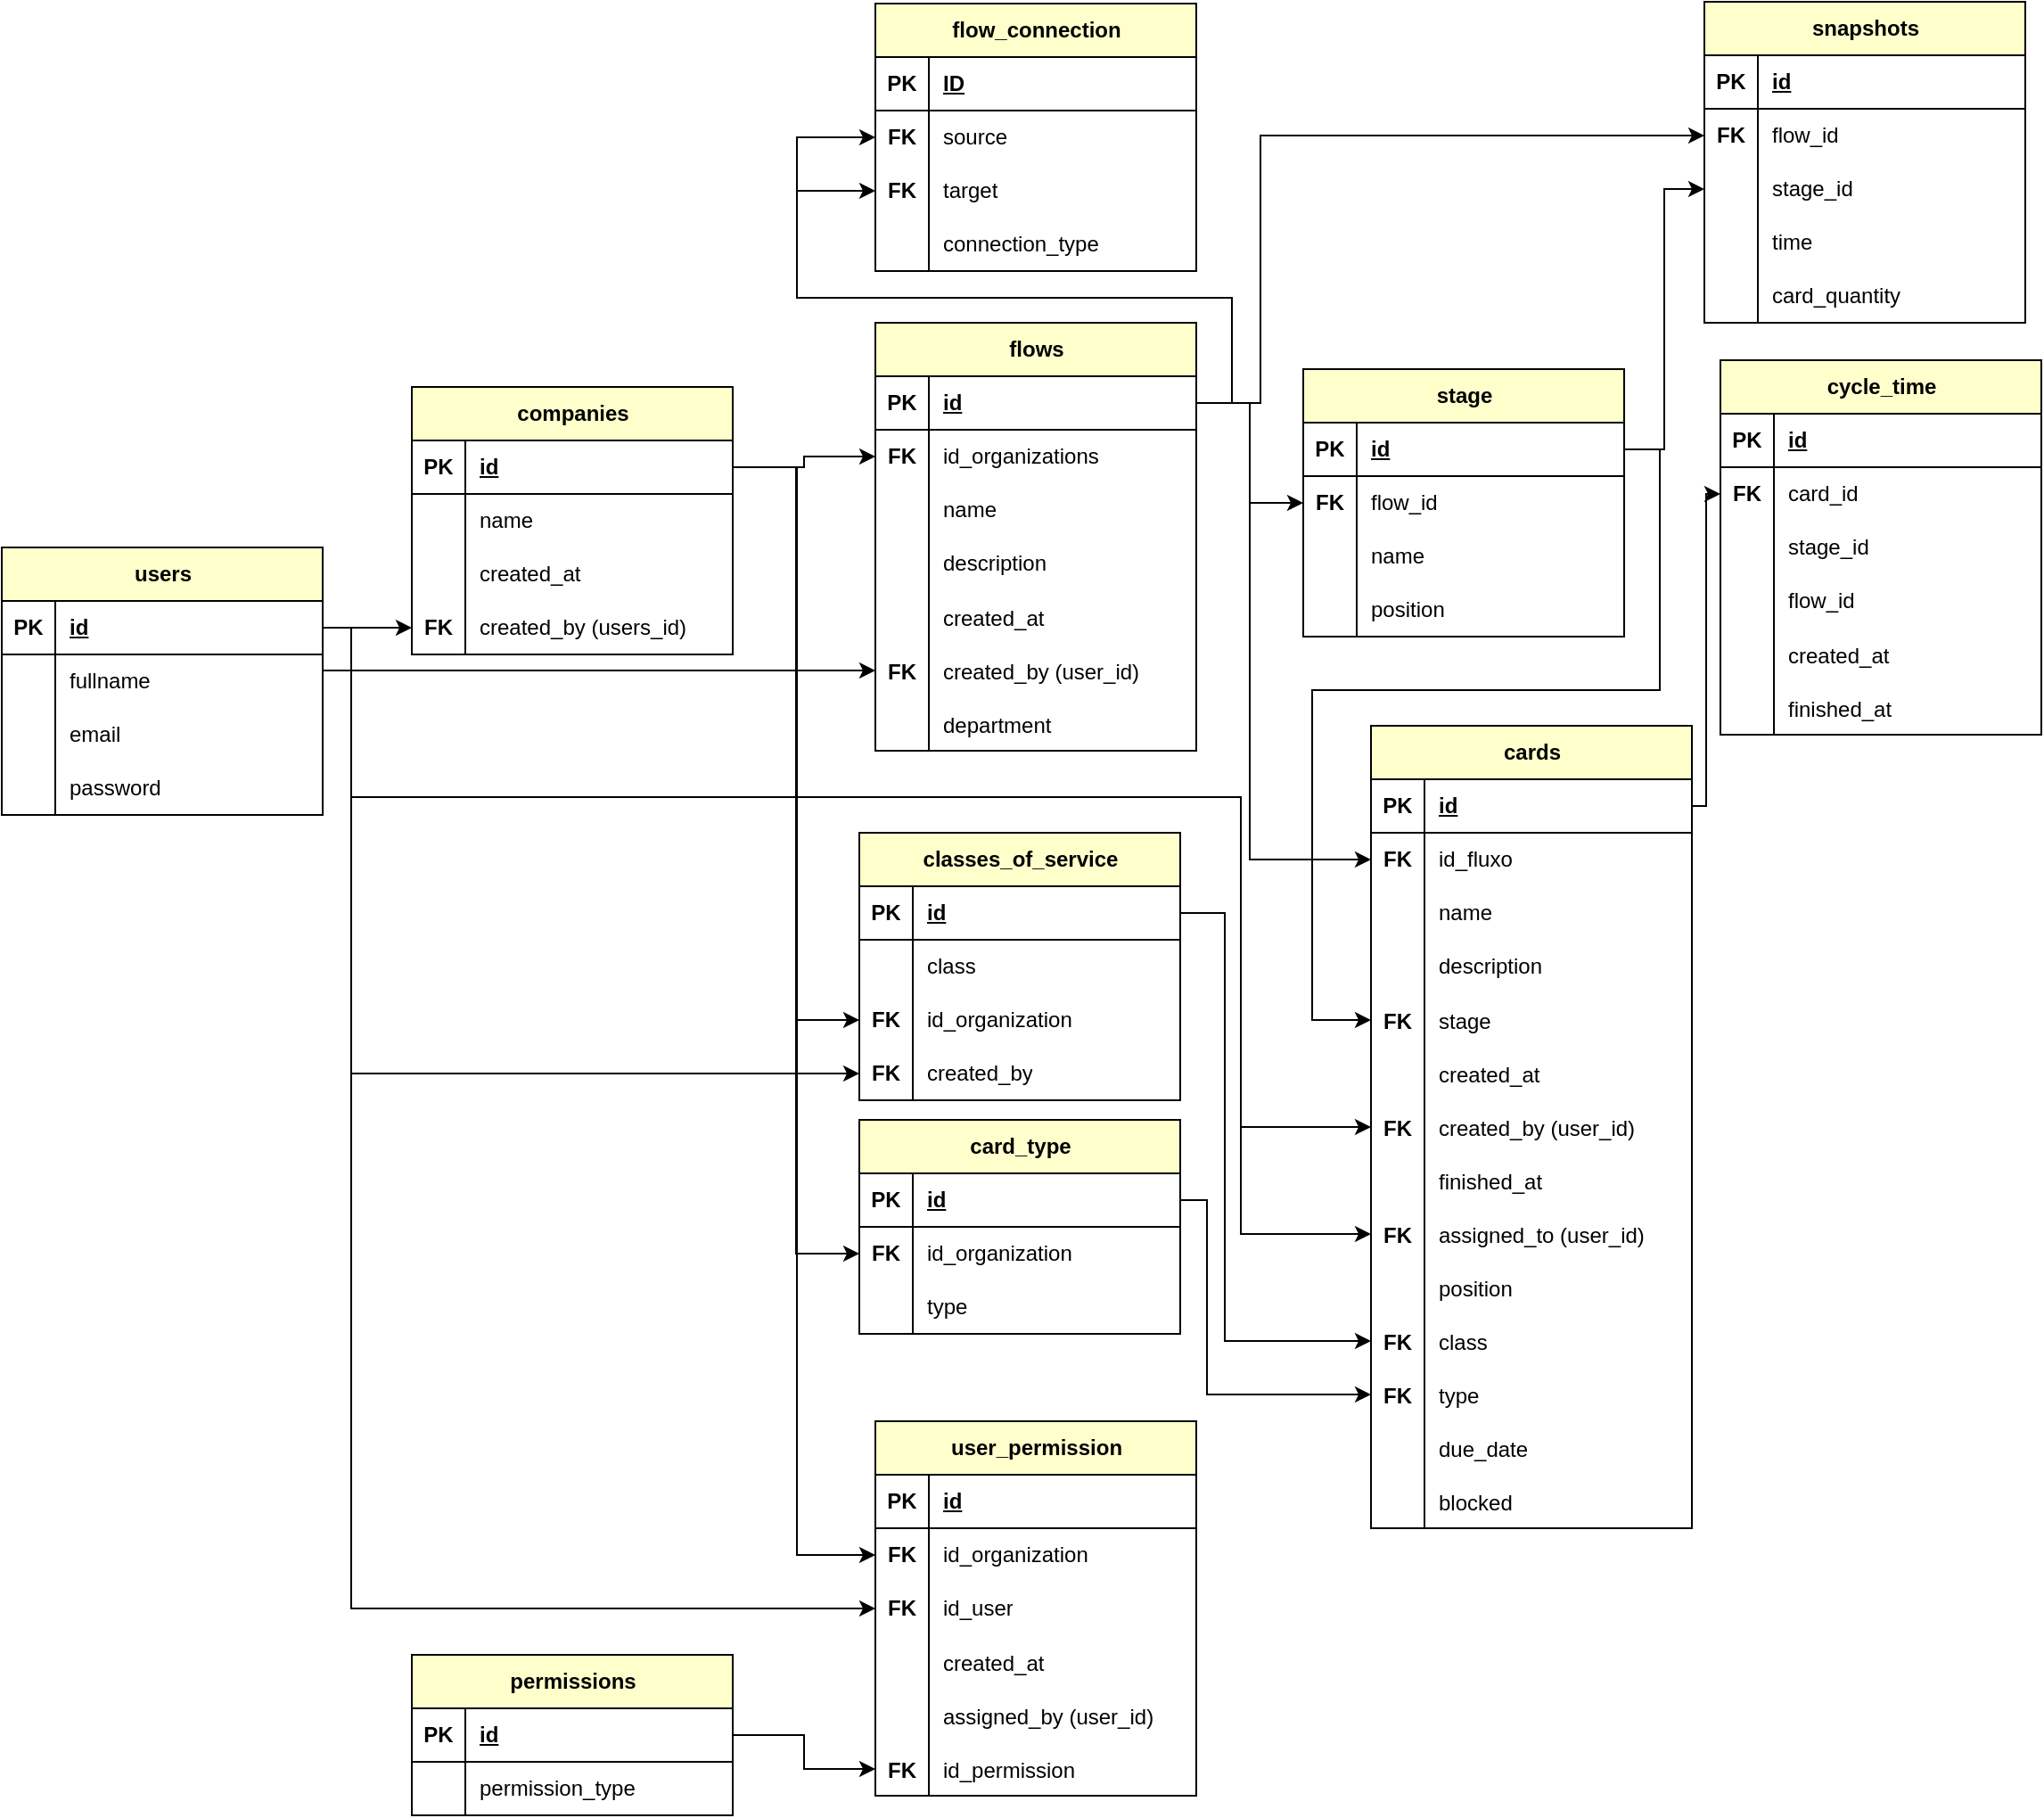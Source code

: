 <mxfile version="27.1.5">
  <diagram name="Página-1" id="bEh3KsQN7jI2NcH5xCRv">
    <mxGraphModel dx="1281" dy="561" grid="1" gridSize="10" guides="1" tooltips="1" connect="1" arrows="1" fold="1" page="1" pageScale="1" pageWidth="1169" pageHeight="827" math="0" shadow="0">
      <root>
        <mxCell id="0" />
        <mxCell id="1" parent="0" />
        <mxCell id="IL_DbBzGZ-WCQhDHWf_S-1" value="u&lt;span style=&quot;background-color: transparent; color: light-dark(rgb(0, 0, 0), rgb(255, 255, 255));&quot;&gt;sers&lt;/span&gt;" style="shape=table;startSize=30;container=1;collapsible=1;childLayout=tableLayout;fixedRows=1;rowLines=0;fontStyle=1;align=center;resizeLast=1;html=1;fillColor=#FFFFCC;" parent="1" vertex="1">
          <mxGeometry x="14" y="330" width="180" height="150" as="geometry" />
        </mxCell>
        <mxCell id="IL_DbBzGZ-WCQhDHWf_S-2" value="" style="shape=tableRow;horizontal=0;startSize=0;swimlaneHead=0;swimlaneBody=0;fillColor=none;collapsible=0;dropTarget=0;points=[[0,0.5],[1,0.5]];portConstraint=eastwest;top=0;left=0;right=0;bottom=1;" parent="IL_DbBzGZ-WCQhDHWf_S-1" vertex="1">
          <mxGeometry y="30" width="180" height="30" as="geometry" />
        </mxCell>
        <mxCell id="IL_DbBzGZ-WCQhDHWf_S-3" value="PK" style="shape=partialRectangle;connectable=0;fillColor=none;top=0;left=0;bottom=0;right=0;fontStyle=1;overflow=hidden;whiteSpace=wrap;html=1;" parent="IL_DbBzGZ-WCQhDHWf_S-2" vertex="1">
          <mxGeometry width="30" height="30" as="geometry">
            <mxRectangle width="30" height="30" as="alternateBounds" />
          </mxGeometry>
        </mxCell>
        <mxCell id="IL_DbBzGZ-WCQhDHWf_S-4" value="id" style="shape=partialRectangle;connectable=0;fillColor=none;top=0;left=0;bottom=0;right=0;align=left;spacingLeft=6;fontStyle=5;overflow=hidden;whiteSpace=wrap;html=1;" parent="IL_DbBzGZ-WCQhDHWf_S-2" vertex="1">
          <mxGeometry x="30" width="150" height="30" as="geometry">
            <mxRectangle width="150" height="30" as="alternateBounds" />
          </mxGeometry>
        </mxCell>
        <mxCell id="IL_DbBzGZ-WCQhDHWf_S-5" value="" style="shape=tableRow;horizontal=0;startSize=0;swimlaneHead=0;swimlaneBody=0;fillColor=none;collapsible=0;dropTarget=0;points=[[0,0.5],[1,0.5]];portConstraint=eastwest;top=0;left=0;right=0;bottom=0;" parent="IL_DbBzGZ-WCQhDHWf_S-1" vertex="1">
          <mxGeometry y="60" width="180" height="30" as="geometry" />
        </mxCell>
        <mxCell id="IL_DbBzGZ-WCQhDHWf_S-6" value="" style="shape=partialRectangle;connectable=0;fillColor=none;top=0;left=0;bottom=0;right=0;editable=1;overflow=hidden;whiteSpace=wrap;html=1;" parent="IL_DbBzGZ-WCQhDHWf_S-5" vertex="1">
          <mxGeometry width="30" height="30" as="geometry">
            <mxRectangle width="30" height="30" as="alternateBounds" />
          </mxGeometry>
        </mxCell>
        <mxCell id="IL_DbBzGZ-WCQhDHWf_S-7" value="fullname" style="shape=partialRectangle;connectable=0;fillColor=none;top=0;left=0;bottom=0;right=0;align=left;spacingLeft=6;overflow=hidden;whiteSpace=wrap;html=1;" parent="IL_DbBzGZ-WCQhDHWf_S-5" vertex="1">
          <mxGeometry x="30" width="150" height="30" as="geometry">
            <mxRectangle width="150" height="30" as="alternateBounds" />
          </mxGeometry>
        </mxCell>
        <mxCell id="IL_DbBzGZ-WCQhDHWf_S-8" value="" style="shape=tableRow;horizontal=0;startSize=0;swimlaneHead=0;swimlaneBody=0;fillColor=none;collapsible=0;dropTarget=0;points=[[0,0.5],[1,0.5]];portConstraint=eastwest;top=0;left=0;right=0;bottom=0;" parent="IL_DbBzGZ-WCQhDHWf_S-1" vertex="1">
          <mxGeometry y="90" width="180" height="30" as="geometry" />
        </mxCell>
        <mxCell id="IL_DbBzGZ-WCQhDHWf_S-9" value="" style="shape=partialRectangle;connectable=0;fillColor=none;top=0;left=0;bottom=0;right=0;editable=1;overflow=hidden;whiteSpace=wrap;html=1;" parent="IL_DbBzGZ-WCQhDHWf_S-8" vertex="1">
          <mxGeometry width="30" height="30" as="geometry">
            <mxRectangle width="30" height="30" as="alternateBounds" />
          </mxGeometry>
        </mxCell>
        <mxCell id="IL_DbBzGZ-WCQhDHWf_S-10" value="email" style="shape=partialRectangle;connectable=0;fillColor=none;top=0;left=0;bottom=0;right=0;align=left;spacingLeft=6;overflow=hidden;whiteSpace=wrap;html=1;" parent="IL_DbBzGZ-WCQhDHWf_S-8" vertex="1">
          <mxGeometry x="30" width="150" height="30" as="geometry">
            <mxRectangle width="150" height="30" as="alternateBounds" />
          </mxGeometry>
        </mxCell>
        <mxCell id="IL_DbBzGZ-WCQhDHWf_S-11" value="" style="shape=tableRow;horizontal=0;startSize=0;swimlaneHead=0;swimlaneBody=0;fillColor=none;collapsible=0;dropTarget=0;points=[[0,0.5],[1,0.5]];portConstraint=eastwest;top=0;left=0;right=0;bottom=0;" parent="IL_DbBzGZ-WCQhDHWf_S-1" vertex="1">
          <mxGeometry y="120" width="180" height="30" as="geometry" />
        </mxCell>
        <mxCell id="IL_DbBzGZ-WCQhDHWf_S-12" value="" style="shape=partialRectangle;connectable=0;fillColor=none;top=0;left=0;bottom=0;right=0;editable=1;overflow=hidden;whiteSpace=wrap;html=1;" parent="IL_DbBzGZ-WCQhDHWf_S-11" vertex="1">
          <mxGeometry width="30" height="30" as="geometry">
            <mxRectangle width="30" height="30" as="alternateBounds" />
          </mxGeometry>
        </mxCell>
        <mxCell id="IL_DbBzGZ-WCQhDHWf_S-13" value="password" style="shape=partialRectangle;connectable=0;fillColor=none;top=0;left=0;bottom=0;right=0;align=left;spacingLeft=6;overflow=hidden;whiteSpace=wrap;html=1;" parent="IL_DbBzGZ-WCQhDHWf_S-11" vertex="1">
          <mxGeometry x="30" width="150" height="30" as="geometry">
            <mxRectangle width="150" height="30" as="alternateBounds" />
          </mxGeometry>
        </mxCell>
        <mxCell id="IL_DbBzGZ-WCQhDHWf_S-14" value="companies" style="shape=table;startSize=30;container=1;collapsible=1;childLayout=tableLayout;fixedRows=1;rowLines=0;fontStyle=1;align=center;resizeLast=1;html=1;fillColor=#FFFFCC;" parent="1" vertex="1">
          <mxGeometry x="244" y="240" width="180" height="150" as="geometry" />
        </mxCell>
        <mxCell id="IL_DbBzGZ-WCQhDHWf_S-15" value="" style="shape=tableRow;horizontal=0;startSize=0;swimlaneHead=0;swimlaneBody=0;fillColor=none;collapsible=0;dropTarget=0;points=[[0,0.5],[1,0.5]];portConstraint=eastwest;top=0;left=0;right=0;bottom=1;" parent="IL_DbBzGZ-WCQhDHWf_S-14" vertex="1">
          <mxGeometry y="30" width="180" height="30" as="geometry" />
        </mxCell>
        <mxCell id="IL_DbBzGZ-WCQhDHWf_S-16" value="PK" style="shape=partialRectangle;connectable=0;fillColor=none;top=0;left=0;bottom=0;right=0;fontStyle=1;overflow=hidden;whiteSpace=wrap;html=1;" parent="IL_DbBzGZ-WCQhDHWf_S-15" vertex="1">
          <mxGeometry width="30" height="30" as="geometry">
            <mxRectangle width="30" height="30" as="alternateBounds" />
          </mxGeometry>
        </mxCell>
        <mxCell id="IL_DbBzGZ-WCQhDHWf_S-17" value="id" style="shape=partialRectangle;connectable=0;fillColor=none;top=0;left=0;bottom=0;right=0;align=left;spacingLeft=6;fontStyle=5;overflow=hidden;whiteSpace=wrap;html=1;" parent="IL_DbBzGZ-WCQhDHWf_S-15" vertex="1">
          <mxGeometry x="30" width="150" height="30" as="geometry">
            <mxRectangle width="150" height="30" as="alternateBounds" />
          </mxGeometry>
        </mxCell>
        <mxCell id="IL_DbBzGZ-WCQhDHWf_S-18" value="" style="shape=tableRow;horizontal=0;startSize=0;swimlaneHead=0;swimlaneBody=0;fillColor=none;collapsible=0;dropTarget=0;points=[[0,0.5],[1,0.5]];portConstraint=eastwest;top=0;left=0;right=0;bottom=0;" parent="IL_DbBzGZ-WCQhDHWf_S-14" vertex="1">
          <mxGeometry y="60" width="180" height="30" as="geometry" />
        </mxCell>
        <mxCell id="IL_DbBzGZ-WCQhDHWf_S-19" value="" style="shape=partialRectangle;connectable=0;fillColor=none;top=0;left=0;bottom=0;right=0;editable=1;overflow=hidden;whiteSpace=wrap;html=1;" parent="IL_DbBzGZ-WCQhDHWf_S-18" vertex="1">
          <mxGeometry width="30" height="30" as="geometry">
            <mxRectangle width="30" height="30" as="alternateBounds" />
          </mxGeometry>
        </mxCell>
        <mxCell id="IL_DbBzGZ-WCQhDHWf_S-20" value="name" style="shape=partialRectangle;connectable=0;fillColor=none;top=0;left=0;bottom=0;right=0;align=left;spacingLeft=6;overflow=hidden;whiteSpace=wrap;html=1;" parent="IL_DbBzGZ-WCQhDHWf_S-18" vertex="1">
          <mxGeometry x="30" width="150" height="30" as="geometry">
            <mxRectangle width="150" height="30" as="alternateBounds" />
          </mxGeometry>
        </mxCell>
        <mxCell id="IL_DbBzGZ-WCQhDHWf_S-21" value="" style="shape=tableRow;horizontal=0;startSize=0;swimlaneHead=0;swimlaneBody=0;fillColor=none;collapsible=0;dropTarget=0;points=[[0,0.5],[1,0.5]];portConstraint=eastwest;top=0;left=0;right=0;bottom=0;" parent="IL_DbBzGZ-WCQhDHWf_S-14" vertex="1">
          <mxGeometry y="90" width="180" height="30" as="geometry" />
        </mxCell>
        <mxCell id="IL_DbBzGZ-WCQhDHWf_S-22" value="" style="shape=partialRectangle;connectable=0;fillColor=none;top=0;left=0;bottom=0;right=0;editable=1;overflow=hidden;whiteSpace=wrap;html=1;" parent="IL_DbBzGZ-WCQhDHWf_S-21" vertex="1">
          <mxGeometry width="30" height="30" as="geometry">
            <mxRectangle width="30" height="30" as="alternateBounds" />
          </mxGeometry>
        </mxCell>
        <mxCell id="IL_DbBzGZ-WCQhDHWf_S-23" value="created_at" style="shape=partialRectangle;connectable=0;fillColor=none;top=0;left=0;bottom=0;right=0;align=left;spacingLeft=6;overflow=hidden;whiteSpace=wrap;html=1;" parent="IL_DbBzGZ-WCQhDHWf_S-21" vertex="1">
          <mxGeometry x="30" width="150" height="30" as="geometry">
            <mxRectangle width="150" height="30" as="alternateBounds" />
          </mxGeometry>
        </mxCell>
        <mxCell id="IL_DbBzGZ-WCQhDHWf_S-24" value="" style="shape=tableRow;horizontal=0;startSize=0;swimlaneHead=0;swimlaneBody=0;fillColor=none;collapsible=0;dropTarget=0;points=[[0,0.5],[1,0.5]];portConstraint=eastwest;top=0;left=0;right=0;bottom=0;" parent="IL_DbBzGZ-WCQhDHWf_S-14" vertex="1">
          <mxGeometry y="120" width="180" height="30" as="geometry" />
        </mxCell>
        <mxCell id="IL_DbBzGZ-WCQhDHWf_S-25" value="FK" style="shape=partialRectangle;connectable=0;fillColor=none;top=0;left=0;bottom=0;right=0;editable=1;overflow=hidden;whiteSpace=wrap;html=1;fontStyle=1" parent="IL_DbBzGZ-WCQhDHWf_S-24" vertex="1">
          <mxGeometry width="30" height="30" as="geometry">
            <mxRectangle width="30" height="30" as="alternateBounds" />
          </mxGeometry>
        </mxCell>
        <mxCell id="IL_DbBzGZ-WCQhDHWf_S-26" value="created_by (users_id)" style="shape=partialRectangle;connectable=0;fillColor=none;top=0;left=0;bottom=0;right=0;align=left;spacingLeft=6;overflow=hidden;whiteSpace=wrap;html=1;" parent="IL_DbBzGZ-WCQhDHWf_S-24" vertex="1">
          <mxGeometry x="30" width="150" height="30" as="geometry">
            <mxRectangle width="150" height="30" as="alternateBounds" />
          </mxGeometry>
        </mxCell>
        <mxCell id="IL_DbBzGZ-WCQhDHWf_S-27" value="flows" style="shape=table;startSize=30;container=1;collapsible=1;childLayout=tableLayout;fixedRows=1;rowLines=0;fontStyle=1;align=center;resizeLast=1;html=1;fillColor=#FFFFCC;" parent="1" vertex="1">
          <mxGeometry x="504" y="204" width="180" height="240" as="geometry" />
        </mxCell>
        <mxCell id="IL_DbBzGZ-WCQhDHWf_S-28" value="" style="shape=tableRow;horizontal=0;startSize=0;swimlaneHead=0;swimlaneBody=0;fillColor=none;collapsible=0;dropTarget=0;points=[[0,0.5],[1,0.5]];portConstraint=eastwest;top=0;left=0;right=0;bottom=1;" parent="IL_DbBzGZ-WCQhDHWf_S-27" vertex="1">
          <mxGeometry y="30" width="180" height="30" as="geometry" />
        </mxCell>
        <mxCell id="IL_DbBzGZ-WCQhDHWf_S-29" value="PK" style="shape=partialRectangle;connectable=0;fillColor=none;top=0;left=0;bottom=0;right=0;fontStyle=1;overflow=hidden;whiteSpace=wrap;html=1;" parent="IL_DbBzGZ-WCQhDHWf_S-28" vertex="1">
          <mxGeometry width="30" height="30" as="geometry">
            <mxRectangle width="30" height="30" as="alternateBounds" />
          </mxGeometry>
        </mxCell>
        <mxCell id="IL_DbBzGZ-WCQhDHWf_S-30" value="id" style="shape=partialRectangle;connectable=0;fillColor=none;top=0;left=0;bottom=0;right=0;align=left;spacingLeft=6;fontStyle=5;overflow=hidden;whiteSpace=wrap;html=1;" parent="IL_DbBzGZ-WCQhDHWf_S-28" vertex="1">
          <mxGeometry x="30" width="150" height="30" as="geometry">
            <mxRectangle width="150" height="30" as="alternateBounds" />
          </mxGeometry>
        </mxCell>
        <mxCell id="IL_DbBzGZ-WCQhDHWf_S-31" value="" style="shape=tableRow;horizontal=0;startSize=0;swimlaneHead=0;swimlaneBody=0;fillColor=none;collapsible=0;dropTarget=0;points=[[0,0.5],[1,0.5]];portConstraint=eastwest;top=0;left=0;right=0;bottom=0;" parent="IL_DbBzGZ-WCQhDHWf_S-27" vertex="1">
          <mxGeometry y="60" width="180" height="30" as="geometry" />
        </mxCell>
        <mxCell id="IL_DbBzGZ-WCQhDHWf_S-32" value="&lt;b&gt;FK&lt;/b&gt;" style="shape=partialRectangle;connectable=0;fillColor=none;top=0;left=0;bottom=0;right=0;editable=1;overflow=hidden;whiteSpace=wrap;html=1;" parent="IL_DbBzGZ-WCQhDHWf_S-31" vertex="1">
          <mxGeometry width="30" height="30" as="geometry">
            <mxRectangle width="30" height="30" as="alternateBounds" />
          </mxGeometry>
        </mxCell>
        <mxCell id="IL_DbBzGZ-WCQhDHWf_S-33" value="id_organizations" style="shape=partialRectangle;connectable=0;fillColor=none;top=0;left=0;bottom=0;right=0;align=left;spacingLeft=6;overflow=hidden;whiteSpace=wrap;html=1;" parent="IL_DbBzGZ-WCQhDHWf_S-31" vertex="1">
          <mxGeometry x="30" width="150" height="30" as="geometry">
            <mxRectangle width="150" height="30" as="alternateBounds" />
          </mxGeometry>
        </mxCell>
        <mxCell id="IL_DbBzGZ-WCQhDHWf_S-34" value="" style="shape=tableRow;horizontal=0;startSize=0;swimlaneHead=0;swimlaneBody=0;fillColor=none;collapsible=0;dropTarget=0;points=[[0,0.5],[1,0.5]];portConstraint=eastwest;top=0;left=0;right=0;bottom=0;" parent="IL_DbBzGZ-WCQhDHWf_S-27" vertex="1">
          <mxGeometry y="90" width="180" height="30" as="geometry" />
        </mxCell>
        <mxCell id="IL_DbBzGZ-WCQhDHWf_S-35" value="" style="shape=partialRectangle;connectable=0;fillColor=none;top=0;left=0;bottom=0;right=0;editable=1;overflow=hidden;whiteSpace=wrap;html=1;" parent="IL_DbBzGZ-WCQhDHWf_S-34" vertex="1">
          <mxGeometry width="30" height="30" as="geometry">
            <mxRectangle width="30" height="30" as="alternateBounds" />
          </mxGeometry>
        </mxCell>
        <mxCell id="IL_DbBzGZ-WCQhDHWf_S-36" value="name" style="shape=partialRectangle;connectable=0;fillColor=none;top=0;left=0;bottom=0;right=0;align=left;spacingLeft=6;overflow=hidden;whiteSpace=wrap;html=1;" parent="IL_DbBzGZ-WCQhDHWf_S-34" vertex="1">
          <mxGeometry x="30" width="150" height="30" as="geometry">
            <mxRectangle width="150" height="30" as="alternateBounds" />
          </mxGeometry>
        </mxCell>
        <mxCell id="IL_DbBzGZ-WCQhDHWf_S-37" value="" style="shape=tableRow;horizontal=0;startSize=0;swimlaneHead=0;swimlaneBody=0;fillColor=none;collapsible=0;dropTarget=0;points=[[0,0.5],[1,0.5]];portConstraint=eastwest;top=0;left=0;right=0;bottom=0;" parent="IL_DbBzGZ-WCQhDHWf_S-27" vertex="1">
          <mxGeometry y="120" width="180" height="30" as="geometry" />
        </mxCell>
        <mxCell id="IL_DbBzGZ-WCQhDHWf_S-38" value="" style="shape=partialRectangle;connectable=0;fillColor=none;top=0;left=0;bottom=0;right=0;editable=1;overflow=hidden;whiteSpace=wrap;html=1;" parent="IL_DbBzGZ-WCQhDHWf_S-37" vertex="1">
          <mxGeometry width="30" height="30" as="geometry">
            <mxRectangle width="30" height="30" as="alternateBounds" />
          </mxGeometry>
        </mxCell>
        <mxCell id="IL_DbBzGZ-WCQhDHWf_S-39" value="description" style="shape=partialRectangle;connectable=0;fillColor=none;top=0;left=0;bottom=0;right=0;align=left;spacingLeft=6;overflow=hidden;whiteSpace=wrap;html=1;" parent="IL_DbBzGZ-WCQhDHWf_S-37" vertex="1">
          <mxGeometry x="30" width="150" height="30" as="geometry">
            <mxRectangle width="150" height="30" as="alternateBounds" />
          </mxGeometry>
        </mxCell>
        <mxCell id="IL_DbBzGZ-WCQhDHWf_S-125" value="" style="shape=tableRow;horizontal=0;startSize=0;swimlaneHead=0;swimlaneBody=0;fillColor=none;collapsible=0;dropTarget=0;points=[[0,0.5],[1,0.5]];portConstraint=eastwest;top=0;left=0;right=0;bottom=0;" parent="IL_DbBzGZ-WCQhDHWf_S-27" vertex="1">
          <mxGeometry y="150" width="180" height="30" as="geometry" />
        </mxCell>
        <mxCell id="IL_DbBzGZ-WCQhDHWf_S-126" value="" style="shape=partialRectangle;connectable=0;fillColor=none;top=0;left=0;bottom=0;right=0;editable=1;overflow=hidden;" parent="IL_DbBzGZ-WCQhDHWf_S-125" vertex="1">
          <mxGeometry width="30" height="30" as="geometry">
            <mxRectangle width="30" height="30" as="alternateBounds" />
          </mxGeometry>
        </mxCell>
        <mxCell id="IL_DbBzGZ-WCQhDHWf_S-127" value="created_at" style="shape=partialRectangle;connectable=0;fillColor=none;top=0;left=0;bottom=0;right=0;align=left;spacingLeft=6;overflow=hidden;" parent="IL_DbBzGZ-WCQhDHWf_S-125" vertex="1">
          <mxGeometry x="30" width="150" height="30" as="geometry">
            <mxRectangle width="150" height="30" as="alternateBounds" />
          </mxGeometry>
        </mxCell>
        <mxCell id="IL_DbBzGZ-WCQhDHWf_S-129" value="" style="shape=tableRow;horizontal=0;startSize=0;swimlaneHead=0;swimlaneBody=0;fillColor=none;collapsible=0;dropTarget=0;points=[[0,0.5],[1,0.5]];portConstraint=eastwest;top=0;left=0;right=0;bottom=0;" parent="IL_DbBzGZ-WCQhDHWf_S-27" vertex="1">
          <mxGeometry y="180" width="180" height="30" as="geometry" />
        </mxCell>
        <mxCell id="IL_DbBzGZ-WCQhDHWf_S-130" value="FK" style="shape=partialRectangle;connectable=0;fillColor=none;top=0;left=0;bottom=0;right=0;editable=1;overflow=hidden;fontStyle=1" parent="IL_DbBzGZ-WCQhDHWf_S-129" vertex="1">
          <mxGeometry width="30" height="30" as="geometry">
            <mxRectangle width="30" height="30" as="alternateBounds" />
          </mxGeometry>
        </mxCell>
        <mxCell id="IL_DbBzGZ-WCQhDHWf_S-131" value="created_by (user_id)" style="shape=partialRectangle;connectable=0;fillColor=none;top=0;left=0;bottom=0;right=0;align=left;spacingLeft=6;overflow=hidden;" parent="IL_DbBzGZ-WCQhDHWf_S-129" vertex="1">
          <mxGeometry x="30" width="150" height="30" as="geometry">
            <mxRectangle width="150" height="30" as="alternateBounds" />
          </mxGeometry>
        </mxCell>
        <mxCell id="pKEMNAgFzRR0VJg6IfCZ-6" value="" style="shape=tableRow;horizontal=0;startSize=0;swimlaneHead=0;swimlaneBody=0;fillColor=none;collapsible=0;dropTarget=0;points=[[0,0.5],[1,0.5]];portConstraint=eastwest;top=0;left=0;right=0;bottom=0;" parent="IL_DbBzGZ-WCQhDHWf_S-27" vertex="1">
          <mxGeometry y="210" width="180" height="30" as="geometry" />
        </mxCell>
        <mxCell id="pKEMNAgFzRR0VJg6IfCZ-7" value="" style="shape=partialRectangle;connectable=0;fillColor=none;top=0;left=0;bottom=0;right=0;editable=1;overflow=hidden;fontStyle=1" parent="pKEMNAgFzRR0VJg6IfCZ-6" vertex="1">
          <mxGeometry width="30" height="30" as="geometry">
            <mxRectangle width="30" height="30" as="alternateBounds" />
          </mxGeometry>
        </mxCell>
        <mxCell id="pKEMNAgFzRR0VJg6IfCZ-8" value="department" style="shape=partialRectangle;connectable=0;fillColor=none;top=0;left=0;bottom=0;right=0;align=left;spacingLeft=6;overflow=hidden;" parent="pKEMNAgFzRR0VJg6IfCZ-6" vertex="1">
          <mxGeometry x="30" width="150" height="30" as="geometry">
            <mxRectangle width="150" height="30" as="alternateBounds" />
          </mxGeometry>
        </mxCell>
        <mxCell id="IL_DbBzGZ-WCQhDHWf_S-54" value="" style="shape=tableRow;horizontal=0;startSize=0;swimlaneHead=0;swimlaneBody=0;fillColor=none;collapsible=0;dropTarget=0;points=[[0,0.5],[1,0.5]];portConstraint=eastwest;top=0;left=0;right=0;bottom=0;" parent="1" vertex="1">
          <mxGeometry x="594" y="390" width="180" height="30" as="geometry" />
        </mxCell>
        <mxCell id="IL_DbBzGZ-WCQhDHWf_S-60" value="permissions" style="shape=table;startSize=30;container=1;collapsible=1;childLayout=tableLayout;fixedRows=1;rowLines=0;fontStyle=1;align=center;resizeLast=1;html=1;fillColor=#FFFFCC;" parent="1" vertex="1">
          <mxGeometry x="244" y="951" width="180" height="90" as="geometry" />
        </mxCell>
        <mxCell id="IL_DbBzGZ-WCQhDHWf_S-61" value="" style="shape=tableRow;horizontal=0;startSize=0;swimlaneHead=0;swimlaneBody=0;fillColor=none;collapsible=0;dropTarget=0;points=[[0,0.5],[1,0.5]];portConstraint=eastwest;top=0;left=0;right=0;bottom=1;" parent="IL_DbBzGZ-WCQhDHWf_S-60" vertex="1">
          <mxGeometry y="30" width="180" height="30" as="geometry" />
        </mxCell>
        <mxCell id="IL_DbBzGZ-WCQhDHWf_S-62" value="PK" style="shape=partialRectangle;connectable=0;fillColor=none;top=0;left=0;bottom=0;right=0;fontStyle=1;overflow=hidden;whiteSpace=wrap;html=1;" parent="IL_DbBzGZ-WCQhDHWf_S-61" vertex="1">
          <mxGeometry width="30" height="30" as="geometry">
            <mxRectangle width="30" height="30" as="alternateBounds" />
          </mxGeometry>
        </mxCell>
        <mxCell id="IL_DbBzGZ-WCQhDHWf_S-63" value="id" style="shape=partialRectangle;connectable=0;fillColor=none;top=0;left=0;bottom=0;right=0;align=left;spacingLeft=6;fontStyle=5;overflow=hidden;whiteSpace=wrap;html=1;" parent="IL_DbBzGZ-WCQhDHWf_S-61" vertex="1">
          <mxGeometry x="30" width="150" height="30" as="geometry">
            <mxRectangle width="150" height="30" as="alternateBounds" />
          </mxGeometry>
        </mxCell>
        <mxCell id="IL_DbBzGZ-WCQhDHWf_S-64" value="" style="shape=tableRow;horizontal=0;startSize=0;swimlaneHead=0;swimlaneBody=0;fillColor=none;collapsible=0;dropTarget=0;points=[[0,0.5],[1,0.5]];portConstraint=eastwest;top=0;left=0;right=0;bottom=0;" parent="IL_DbBzGZ-WCQhDHWf_S-60" vertex="1">
          <mxGeometry y="60" width="180" height="30" as="geometry" />
        </mxCell>
        <mxCell id="IL_DbBzGZ-WCQhDHWf_S-65" value="" style="shape=partialRectangle;connectable=0;fillColor=none;top=0;left=0;bottom=0;right=0;editable=1;overflow=hidden;whiteSpace=wrap;html=1;" parent="IL_DbBzGZ-WCQhDHWf_S-64" vertex="1">
          <mxGeometry width="30" height="30" as="geometry">
            <mxRectangle width="30" height="30" as="alternateBounds" />
          </mxGeometry>
        </mxCell>
        <mxCell id="IL_DbBzGZ-WCQhDHWf_S-66" value="permission_type" style="shape=partialRectangle;connectable=0;fillColor=none;top=0;left=0;bottom=0;right=0;align=left;spacingLeft=6;overflow=hidden;whiteSpace=wrap;html=1;" parent="IL_DbBzGZ-WCQhDHWf_S-64" vertex="1">
          <mxGeometry x="30" width="150" height="30" as="geometry">
            <mxRectangle width="150" height="30" as="alternateBounds" />
          </mxGeometry>
        </mxCell>
        <mxCell id="IL_DbBzGZ-WCQhDHWf_S-87" value="cards" style="shape=table;startSize=30;container=1;collapsible=1;childLayout=tableLayout;fixedRows=1;rowLines=0;fontStyle=1;align=center;resizeLast=1;html=1;fillColor=#FFFFCC;" parent="1" vertex="1">
          <mxGeometry x="782" y="430" width="180" height="450" as="geometry" />
        </mxCell>
        <mxCell id="IL_DbBzGZ-WCQhDHWf_S-88" value="" style="shape=tableRow;horizontal=0;startSize=0;swimlaneHead=0;swimlaneBody=0;fillColor=none;collapsible=0;dropTarget=0;points=[[0,0.5],[1,0.5]];portConstraint=eastwest;top=0;left=0;right=0;bottom=1;" parent="IL_DbBzGZ-WCQhDHWf_S-87" vertex="1">
          <mxGeometry y="30" width="180" height="30" as="geometry" />
        </mxCell>
        <mxCell id="IL_DbBzGZ-WCQhDHWf_S-89" value="PK" style="shape=partialRectangle;connectable=0;fillColor=none;top=0;left=0;bottom=0;right=0;fontStyle=1;overflow=hidden;whiteSpace=wrap;html=1;" parent="IL_DbBzGZ-WCQhDHWf_S-88" vertex="1">
          <mxGeometry width="30" height="30" as="geometry">
            <mxRectangle width="30" height="30" as="alternateBounds" />
          </mxGeometry>
        </mxCell>
        <mxCell id="IL_DbBzGZ-WCQhDHWf_S-90" value="id" style="shape=partialRectangle;connectable=0;fillColor=none;top=0;left=0;bottom=0;right=0;align=left;spacingLeft=6;fontStyle=5;overflow=hidden;whiteSpace=wrap;html=1;" parent="IL_DbBzGZ-WCQhDHWf_S-88" vertex="1">
          <mxGeometry x="30" width="150" height="30" as="geometry">
            <mxRectangle width="150" height="30" as="alternateBounds" />
          </mxGeometry>
        </mxCell>
        <mxCell id="IL_DbBzGZ-WCQhDHWf_S-91" value="" style="shape=tableRow;horizontal=0;startSize=0;swimlaneHead=0;swimlaneBody=0;fillColor=none;collapsible=0;dropTarget=0;points=[[0,0.5],[1,0.5]];portConstraint=eastwest;top=0;left=0;right=0;bottom=0;" parent="IL_DbBzGZ-WCQhDHWf_S-87" vertex="1">
          <mxGeometry y="60" width="180" height="30" as="geometry" />
        </mxCell>
        <mxCell id="IL_DbBzGZ-WCQhDHWf_S-92" value="&lt;b&gt;FK&lt;/b&gt;" style="shape=partialRectangle;connectable=0;fillColor=none;top=0;left=0;bottom=0;right=0;editable=1;overflow=hidden;whiteSpace=wrap;html=1;" parent="IL_DbBzGZ-WCQhDHWf_S-91" vertex="1">
          <mxGeometry width="30" height="30" as="geometry">
            <mxRectangle width="30" height="30" as="alternateBounds" />
          </mxGeometry>
        </mxCell>
        <mxCell id="IL_DbBzGZ-WCQhDHWf_S-93" value="id_fluxo" style="shape=partialRectangle;connectable=0;fillColor=none;top=0;left=0;bottom=0;right=0;align=left;spacingLeft=6;overflow=hidden;whiteSpace=wrap;html=1;" parent="IL_DbBzGZ-WCQhDHWf_S-91" vertex="1">
          <mxGeometry x="30" width="150" height="30" as="geometry">
            <mxRectangle width="150" height="30" as="alternateBounds" />
          </mxGeometry>
        </mxCell>
        <mxCell id="IL_DbBzGZ-WCQhDHWf_S-94" value="" style="shape=tableRow;horizontal=0;startSize=0;swimlaneHead=0;swimlaneBody=0;fillColor=none;collapsible=0;dropTarget=0;points=[[0,0.5],[1,0.5]];portConstraint=eastwest;top=0;left=0;right=0;bottom=0;" parent="IL_DbBzGZ-WCQhDHWf_S-87" vertex="1">
          <mxGeometry y="90" width="180" height="30" as="geometry" />
        </mxCell>
        <mxCell id="IL_DbBzGZ-WCQhDHWf_S-95" value="" style="shape=partialRectangle;connectable=0;fillColor=none;top=0;left=0;bottom=0;right=0;editable=1;overflow=hidden;whiteSpace=wrap;html=1;" parent="IL_DbBzGZ-WCQhDHWf_S-94" vertex="1">
          <mxGeometry width="30" height="30" as="geometry">
            <mxRectangle width="30" height="30" as="alternateBounds" />
          </mxGeometry>
        </mxCell>
        <mxCell id="IL_DbBzGZ-WCQhDHWf_S-96" value="name" style="shape=partialRectangle;connectable=0;fillColor=none;top=0;left=0;bottom=0;right=0;align=left;spacingLeft=6;overflow=hidden;whiteSpace=wrap;html=1;" parent="IL_DbBzGZ-WCQhDHWf_S-94" vertex="1">
          <mxGeometry x="30" width="150" height="30" as="geometry">
            <mxRectangle width="150" height="30" as="alternateBounds" />
          </mxGeometry>
        </mxCell>
        <mxCell id="IL_DbBzGZ-WCQhDHWf_S-97" value="" style="shape=tableRow;horizontal=0;startSize=0;swimlaneHead=0;swimlaneBody=0;fillColor=none;collapsible=0;dropTarget=0;points=[[0,0.5],[1,0.5]];portConstraint=eastwest;top=0;left=0;right=0;bottom=0;" parent="IL_DbBzGZ-WCQhDHWf_S-87" vertex="1">
          <mxGeometry y="120" width="180" height="30" as="geometry" />
        </mxCell>
        <mxCell id="IL_DbBzGZ-WCQhDHWf_S-98" value="" style="shape=partialRectangle;connectable=0;fillColor=none;top=0;left=0;bottom=0;right=0;editable=1;overflow=hidden;whiteSpace=wrap;html=1;" parent="IL_DbBzGZ-WCQhDHWf_S-97" vertex="1">
          <mxGeometry width="30" height="30" as="geometry">
            <mxRectangle width="30" height="30" as="alternateBounds" />
          </mxGeometry>
        </mxCell>
        <mxCell id="IL_DbBzGZ-WCQhDHWf_S-99" value="description" style="shape=partialRectangle;connectable=0;fillColor=none;top=0;left=0;bottom=0;right=0;align=left;spacingLeft=6;overflow=hidden;whiteSpace=wrap;html=1;" parent="IL_DbBzGZ-WCQhDHWf_S-97" vertex="1">
          <mxGeometry x="30" width="150" height="30" as="geometry">
            <mxRectangle width="150" height="30" as="alternateBounds" />
          </mxGeometry>
        </mxCell>
        <mxCell id="IL_DbBzGZ-WCQhDHWf_S-101" value="" style="shape=tableRow;horizontal=0;startSize=0;swimlaneHead=0;swimlaneBody=0;fillColor=none;collapsible=0;dropTarget=0;points=[[0,0.5],[1,0.5]];portConstraint=eastwest;top=0;left=0;right=0;bottom=0;" parent="IL_DbBzGZ-WCQhDHWf_S-87" vertex="1">
          <mxGeometry y="150" width="180" height="30" as="geometry" />
        </mxCell>
        <mxCell id="IL_DbBzGZ-WCQhDHWf_S-102" value="FK" style="shape=partialRectangle;connectable=0;fillColor=none;top=0;left=0;bottom=0;right=0;editable=1;overflow=hidden;fontStyle=1" parent="IL_DbBzGZ-WCQhDHWf_S-101" vertex="1">
          <mxGeometry width="30" height="30" as="geometry">
            <mxRectangle width="30" height="30" as="alternateBounds" />
          </mxGeometry>
        </mxCell>
        <mxCell id="IL_DbBzGZ-WCQhDHWf_S-103" value="stage" style="shape=partialRectangle;connectable=0;fillColor=none;top=0;left=0;bottom=0;right=0;align=left;spacingLeft=6;overflow=hidden;" parent="IL_DbBzGZ-WCQhDHWf_S-101" vertex="1">
          <mxGeometry x="30" width="150" height="30" as="geometry">
            <mxRectangle width="150" height="30" as="alternateBounds" />
          </mxGeometry>
        </mxCell>
        <mxCell id="IL_DbBzGZ-WCQhDHWf_S-105" value="" style="shape=tableRow;horizontal=0;startSize=0;swimlaneHead=0;swimlaneBody=0;fillColor=none;collapsible=0;dropTarget=0;points=[[0,0.5],[1,0.5]];portConstraint=eastwest;top=0;left=0;right=0;bottom=0;" parent="IL_DbBzGZ-WCQhDHWf_S-87" vertex="1">
          <mxGeometry y="180" width="180" height="30" as="geometry" />
        </mxCell>
        <mxCell id="IL_DbBzGZ-WCQhDHWf_S-106" value="" style="shape=partialRectangle;connectable=0;fillColor=none;top=0;left=0;bottom=0;right=0;editable=1;overflow=hidden;" parent="IL_DbBzGZ-WCQhDHWf_S-105" vertex="1">
          <mxGeometry width="30" height="30" as="geometry">
            <mxRectangle width="30" height="30" as="alternateBounds" />
          </mxGeometry>
        </mxCell>
        <mxCell id="IL_DbBzGZ-WCQhDHWf_S-107" value="created_at" style="shape=partialRectangle;connectable=0;fillColor=none;top=0;left=0;bottom=0;right=0;align=left;spacingLeft=6;overflow=hidden;" parent="IL_DbBzGZ-WCQhDHWf_S-105" vertex="1">
          <mxGeometry x="30" width="150" height="30" as="geometry">
            <mxRectangle width="150" height="30" as="alternateBounds" />
          </mxGeometry>
        </mxCell>
        <mxCell id="IL_DbBzGZ-WCQhDHWf_S-109" value="" style="shape=tableRow;horizontal=0;startSize=0;swimlaneHead=0;swimlaneBody=0;fillColor=none;collapsible=0;dropTarget=0;points=[[0,0.5],[1,0.5]];portConstraint=eastwest;top=0;left=0;right=0;bottom=0;" parent="IL_DbBzGZ-WCQhDHWf_S-87" vertex="1">
          <mxGeometry y="210" width="180" height="30" as="geometry" />
        </mxCell>
        <mxCell id="IL_DbBzGZ-WCQhDHWf_S-110" value="FK" style="shape=partialRectangle;connectable=0;fillColor=none;top=0;left=0;bottom=0;right=0;editable=1;overflow=hidden;fontStyle=1" parent="IL_DbBzGZ-WCQhDHWf_S-109" vertex="1">
          <mxGeometry width="30" height="30" as="geometry">
            <mxRectangle width="30" height="30" as="alternateBounds" />
          </mxGeometry>
        </mxCell>
        <mxCell id="IL_DbBzGZ-WCQhDHWf_S-111" value="created_by (user_id)" style="shape=partialRectangle;connectable=0;fillColor=none;top=0;left=0;bottom=0;right=0;align=left;spacingLeft=6;overflow=hidden;" parent="IL_DbBzGZ-WCQhDHWf_S-109" vertex="1">
          <mxGeometry x="30" width="150" height="30" as="geometry">
            <mxRectangle width="150" height="30" as="alternateBounds" />
          </mxGeometry>
        </mxCell>
        <mxCell id="IL_DbBzGZ-WCQhDHWf_S-113" value="" style="shape=tableRow;horizontal=0;startSize=0;swimlaneHead=0;swimlaneBody=0;fillColor=none;collapsible=0;dropTarget=0;points=[[0,0.5],[1,0.5]];portConstraint=eastwest;top=0;left=0;right=0;bottom=0;" parent="IL_DbBzGZ-WCQhDHWf_S-87" vertex="1">
          <mxGeometry y="240" width="180" height="30" as="geometry" />
        </mxCell>
        <mxCell id="IL_DbBzGZ-WCQhDHWf_S-114" value="" style="shape=partialRectangle;connectable=0;fillColor=none;top=0;left=0;bottom=0;right=0;editable=1;overflow=hidden;" parent="IL_DbBzGZ-WCQhDHWf_S-113" vertex="1">
          <mxGeometry width="30" height="30" as="geometry">
            <mxRectangle width="30" height="30" as="alternateBounds" />
          </mxGeometry>
        </mxCell>
        <mxCell id="IL_DbBzGZ-WCQhDHWf_S-115" value="finished_at" style="shape=partialRectangle;connectable=0;fillColor=none;top=0;left=0;bottom=0;right=0;align=left;spacingLeft=6;overflow=hidden;" parent="IL_DbBzGZ-WCQhDHWf_S-113" vertex="1">
          <mxGeometry x="30" width="150" height="30" as="geometry">
            <mxRectangle width="150" height="30" as="alternateBounds" />
          </mxGeometry>
        </mxCell>
        <mxCell id="IL_DbBzGZ-WCQhDHWf_S-117" value="" style="shape=tableRow;horizontal=0;startSize=0;swimlaneHead=0;swimlaneBody=0;fillColor=none;collapsible=0;dropTarget=0;points=[[0,0.5],[1,0.5]];portConstraint=eastwest;top=0;left=0;right=0;bottom=0;" parent="IL_DbBzGZ-WCQhDHWf_S-87" vertex="1">
          <mxGeometry y="270" width="180" height="30" as="geometry" />
        </mxCell>
        <mxCell id="IL_DbBzGZ-WCQhDHWf_S-118" value="FK" style="shape=partialRectangle;connectable=0;fillColor=none;top=0;left=0;bottom=0;right=0;editable=1;overflow=hidden;fontStyle=1" parent="IL_DbBzGZ-WCQhDHWf_S-117" vertex="1">
          <mxGeometry width="30" height="30" as="geometry">
            <mxRectangle width="30" height="30" as="alternateBounds" />
          </mxGeometry>
        </mxCell>
        <mxCell id="IL_DbBzGZ-WCQhDHWf_S-119" value="assigned_to (user_id)" style="shape=partialRectangle;connectable=0;fillColor=none;top=0;left=0;bottom=0;right=0;align=left;spacingLeft=6;overflow=hidden;" parent="IL_DbBzGZ-WCQhDHWf_S-117" vertex="1">
          <mxGeometry x="30" width="150" height="30" as="geometry">
            <mxRectangle width="150" height="30" as="alternateBounds" />
          </mxGeometry>
        </mxCell>
        <mxCell id="DdVOyDJ2929z7Cv89wlq-2" value="" style="shape=tableRow;horizontal=0;startSize=0;swimlaneHead=0;swimlaneBody=0;fillColor=none;collapsible=0;dropTarget=0;points=[[0,0.5],[1,0.5]];portConstraint=eastwest;top=0;left=0;right=0;bottom=0;" parent="IL_DbBzGZ-WCQhDHWf_S-87" vertex="1">
          <mxGeometry y="300" width="180" height="30" as="geometry" />
        </mxCell>
        <mxCell id="DdVOyDJ2929z7Cv89wlq-3" value="" style="shape=partialRectangle;connectable=0;fillColor=none;top=0;left=0;bottom=0;right=0;editable=1;overflow=hidden;" parent="DdVOyDJ2929z7Cv89wlq-2" vertex="1">
          <mxGeometry width="30" height="30" as="geometry">
            <mxRectangle width="30" height="30" as="alternateBounds" />
          </mxGeometry>
        </mxCell>
        <mxCell id="DdVOyDJ2929z7Cv89wlq-4" value="position" style="shape=partialRectangle;connectable=0;fillColor=none;top=0;left=0;bottom=0;right=0;align=left;spacingLeft=6;overflow=hidden;" parent="DdVOyDJ2929z7Cv89wlq-2" vertex="1">
          <mxGeometry x="30" width="150" height="30" as="geometry">
            <mxRectangle width="150" height="30" as="alternateBounds" />
          </mxGeometry>
        </mxCell>
        <mxCell id="8sIYmMTPVUsA9PIHVOTK-40" value="" style="shape=tableRow;horizontal=0;startSize=0;swimlaneHead=0;swimlaneBody=0;fillColor=none;collapsible=0;dropTarget=0;points=[[0,0.5],[1,0.5]];portConstraint=eastwest;top=0;left=0;right=0;bottom=0;" parent="IL_DbBzGZ-WCQhDHWf_S-87" vertex="1">
          <mxGeometry y="330" width="180" height="30" as="geometry" />
        </mxCell>
        <mxCell id="8sIYmMTPVUsA9PIHVOTK-41" value="FK" style="shape=partialRectangle;connectable=0;fillColor=none;top=0;left=0;bottom=0;right=0;editable=1;overflow=hidden;fontStyle=1" parent="8sIYmMTPVUsA9PIHVOTK-40" vertex="1">
          <mxGeometry width="30" height="30" as="geometry">
            <mxRectangle width="30" height="30" as="alternateBounds" />
          </mxGeometry>
        </mxCell>
        <mxCell id="8sIYmMTPVUsA9PIHVOTK-42" value="class" style="shape=partialRectangle;connectable=0;fillColor=none;top=0;left=0;bottom=0;right=0;align=left;spacingLeft=6;overflow=hidden;" parent="8sIYmMTPVUsA9PIHVOTK-40" vertex="1">
          <mxGeometry x="30" width="150" height="30" as="geometry">
            <mxRectangle width="150" height="30" as="alternateBounds" />
          </mxGeometry>
        </mxCell>
        <mxCell id="8sIYmMTPVUsA9PIHVOTK-44" value="" style="shape=tableRow;horizontal=0;startSize=0;swimlaneHead=0;swimlaneBody=0;fillColor=none;collapsible=0;dropTarget=0;points=[[0,0.5],[1,0.5]];portConstraint=eastwest;top=0;left=0;right=0;bottom=0;" parent="IL_DbBzGZ-WCQhDHWf_S-87" vertex="1">
          <mxGeometry y="360" width="180" height="30" as="geometry" />
        </mxCell>
        <mxCell id="8sIYmMTPVUsA9PIHVOTK-45" value="FK" style="shape=partialRectangle;connectable=0;fillColor=none;top=0;left=0;bottom=0;right=0;editable=1;overflow=hidden;fontStyle=1" parent="8sIYmMTPVUsA9PIHVOTK-44" vertex="1">
          <mxGeometry width="30" height="30" as="geometry">
            <mxRectangle width="30" height="30" as="alternateBounds" />
          </mxGeometry>
        </mxCell>
        <mxCell id="8sIYmMTPVUsA9PIHVOTK-46" value="type" style="shape=partialRectangle;connectable=0;fillColor=none;top=0;left=0;bottom=0;right=0;align=left;spacingLeft=6;overflow=hidden;" parent="8sIYmMTPVUsA9PIHVOTK-44" vertex="1">
          <mxGeometry x="30" width="150" height="30" as="geometry">
            <mxRectangle width="150" height="30" as="alternateBounds" />
          </mxGeometry>
        </mxCell>
        <mxCell id="Hv3grtWpQtuT1u4kPdrt-4" value="" style="shape=tableRow;horizontal=0;startSize=0;swimlaneHead=0;swimlaneBody=0;fillColor=none;collapsible=0;dropTarget=0;points=[[0,0.5],[1,0.5]];portConstraint=eastwest;top=0;left=0;right=0;bottom=0;" parent="IL_DbBzGZ-WCQhDHWf_S-87" vertex="1">
          <mxGeometry y="390" width="180" height="30" as="geometry" />
        </mxCell>
        <mxCell id="Hv3grtWpQtuT1u4kPdrt-5" value="" style="shape=partialRectangle;connectable=0;fillColor=none;top=0;left=0;bottom=0;right=0;editable=1;overflow=hidden;fontStyle=1" parent="Hv3grtWpQtuT1u4kPdrt-4" vertex="1">
          <mxGeometry width="30" height="30" as="geometry">
            <mxRectangle width="30" height="30" as="alternateBounds" />
          </mxGeometry>
        </mxCell>
        <mxCell id="Hv3grtWpQtuT1u4kPdrt-6" value="due_date" style="shape=partialRectangle;connectable=0;fillColor=none;top=0;left=0;bottom=0;right=0;align=left;spacingLeft=6;overflow=hidden;" parent="Hv3grtWpQtuT1u4kPdrt-4" vertex="1">
          <mxGeometry x="30" width="150" height="30" as="geometry">
            <mxRectangle width="150" height="30" as="alternateBounds" />
          </mxGeometry>
        </mxCell>
        <mxCell id="aB1X9tE3F6Ipg-Q74eKM-1" value="" style="shape=tableRow;horizontal=0;startSize=0;swimlaneHead=0;swimlaneBody=0;fillColor=none;collapsible=0;dropTarget=0;points=[[0,0.5],[1,0.5]];portConstraint=eastwest;top=0;left=0;right=0;bottom=0;" parent="IL_DbBzGZ-WCQhDHWf_S-87" vertex="1">
          <mxGeometry y="420" width="180" height="30" as="geometry" />
        </mxCell>
        <mxCell id="aB1X9tE3F6Ipg-Q74eKM-2" value="" style="shape=partialRectangle;connectable=0;fillColor=none;top=0;left=0;bottom=0;right=0;editable=1;overflow=hidden;fontStyle=1" parent="aB1X9tE3F6Ipg-Q74eKM-1" vertex="1">
          <mxGeometry width="30" height="30" as="geometry">
            <mxRectangle width="30" height="30" as="alternateBounds" />
          </mxGeometry>
        </mxCell>
        <mxCell id="aB1X9tE3F6Ipg-Q74eKM-3" value="blocked" style="shape=partialRectangle;connectable=0;fillColor=none;top=0;left=0;bottom=0;right=0;align=left;spacingLeft=6;overflow=hidden;" parent="aB1X9tE3F6Ipg-Q74eKM-1" vertex="1">
          <mxGeometry x="30" width="150" height="30" as="geometry">
            <mxRectangle width="150" height="30" as="alternateBounds" />
          </mxGeometry>
        </mxCell>
        <mxCell id="IL_DbBzGZ-WCQhDHWf_S-140" value="stage" style="shape=table;startSize=30;container=1;collapsible=1;childLayout=tableLayout;fixedRows=1;rowLines=0;fontStyle=1;align=center;resizeLast=1;html=1;fillColor=#FFFFCC;" parent="1" vertex="1">
          <mxGeometry x="744" y="230" width="180" height="150" as="geometry" />
        </mxCell>
        <mxCell id="IL_DbBzGZ-WCQhDHWf_S-141" value="" style="shape=tableRow;horizontal=0;startSize=0;swimlaneHead=0;swimlaneBody=0;fillColor=none;collapsible=0;dropTarget=0;points=[[0,0.5],[1,0.5]];portConstraint=eastwest;top=0;left=0;right=0;bottom=1;" parent="IL_DbBzGZ-WCQhDHWf_S-140" vertex="1">
          <mxGeometry y="30" width="180" height="30" as="geometry" />
        </mxCell>
        <mxCell id="IL_DbBzGZ-WCQhDHWf_S-142" value="PK" style="shape=partialRectangle;connectable=0;fillColor=none;top=0;left=0;bottom=0;right=0;fontStyle=1;overflow=hidden;whiteSpace=wrap;html=1;" parent="IL_DbBzGZ-WCQhDHWf_S-141" vertex="1">
          <mxGeometry width="30" height="30" as="geometry">
            <mxRectangle width="30" height="30" as="alternateBounds" />
          </mxGeometry>
        </mxCell>
        <mxCell id="IL_DbBzGZ-WCQhDHWf_S-143" value="id" style="shape=partialRectangle;connectable=0;fillColor=none;top=0;left=0;bottom=0;right=0;align=left;spacingLeft=6;fontStyle=5;overflow=hidden;whiteSpace=wrap;html=1;" parent="IL_DbBzGZ-WCQhDHWf_S-141" vertex="1">
          <mxGeometry x="30" width="150" height="30" as="geometry">
            <mxRectangle width="150" height="30" as="alternateBounds" />
          </mxGeometry>
        </mxCell>
        <mxCell id="IL_DbBzGZ-WCQhDHWf_S-144" value="" style="shape=tableRow;horizontal=0;startSize=0;swimlaneHead=0;swimlaneBody=0;fillColor=none;collapsible=0;dropTarget=0;points=[[0,0.5],[1,0.5]];portConstraint=eastwest;top=0;left=0;right=0;bottom=0;" parent="IL_DbBzGZ-WCQhDHWf_S-140" vertex="1">
          <mxGeometry y="60" width="180" height="30" as="geometry" />
        </mxCell>
        <mxCell id="IL_DbBzGZ-WCQhDHWf_S-145" value="&lt;b&gt;FK&lt;/b&gt;" style="shape=partialRectangle;connectable=0;fillColor=none;top=0;left=0;bottom=0;right=0;editable=1;overflow=hidden;whiteSpace=wrap;html=1;" parent="IL_DbBzGZ-WCQhDHWf_S-144" vertex="1">
          <mxGeometry width="30" height="30" as="geometry">
            <mxRectangle width="30" height="30" as="alternateBounds" />
          </mxGeometry>
        </mxCell>
        <mxCell id="IL_DbBzGZ-WCQhDHWf_S-146" value="flow_id" style="shape=partialRectangle;connectable=0;fillColor=none;top=0;left=0;bottom=0;right=0;align=left;spacingLeft=6;overflow=hidden;whiteSpace=wrap;html=1;" parent="IL_DbBzGZ-WCQhDHWf_S-144" vertex="1">
          <mxGeometry x="30" width="150" height="30" as="geometry">
            <mxRectangle width="150" height="30" as="alternateBounds" />
          </mxGeometry>
        </mxCell>
        <mxCell id="IL_DbBzGZ-WCQhDHWf_S-147" value="" style="shape=tableRow;horizontal=0;startSize=0;swimlaneHead=0;swimlaneBody=0;fillColor=none;collapsible=0;dropTarget=0;points=[[0,0.5],[1,0.5]];portConstraint=eastwest;top=0;left=0;right=0;bottom=0;" parent="IL_DbBzGZ-WCQhDHWf_S-140" vertex="1">
          <mxGeometry y="90" width="180" height="30" as="geometry" />
        </mxCell>
        <mxCell id="IL_DbBzGZ-WCQhDHWf_S-148" value="" style="shape=partialRectangle;connectable=0;fillColor=none;top=0;left=0;bottom=0;right=0;editable=1;overflow=hidden;whiteSpace=wrap;html=1;" parent="IL_DbBzGZ-WCQhDHWf_S-147" vertex="1">
          <mxGeometry width="30" height="30" as="geometry">
            <mxRectangle width="30" height="30" as="alternateBounds" />
          </mxGeometry>
        </mxCell>
        <mxCell id="IL_DbBzGZ-WCQhDHWf_S-149" value="name" style="shape=partialRectangle;connectable=0;fillColor=none;top=0;left=0;bottom=0;right=0;align=left;spacingLeft=6;overflow=hidden;whiteSpace=wrap;html=1;" parent="IL_DbBzGZ-WCQhDHWf_S-147" vertex="1">
          <mxGeometry x="30" width="150" height="30" as="geometry">
            <mxRectangle width="150" height="30" as="alternateBounds" />
          </mxGeometry>
        </mxCell>
        <mxCell id="IL_DbBzGZ-WCQhDHWf_S-150" value="" style="shape=tableRow;horizontal=0;startSize=0;swimlaneHead=0;swimlaneBody=0;fillColor=none;collapsible=0;dropTarget=0;points=[[0,0.5],[1,0.5]];portConstraint=eastwest;top=0;left=0;right=0;bottom=0;" parent="IL_DbBzGZ-WCQhDHWf_S-140" vertex="1">
          <mxGeometry y="120" width="180" height="30" as="geometry" />
        </mxCell>
        <mxCell id="IL_DbBzGZ-WCQhDHWf_S-151" value="" style="shape=partialRectangle;connectable=0;fillColor=none;top=0;left=0;bottom=0;right=0;editable=1;overflow=hidden;whiteSpace=wrap;html=1;" parent="IL_DbBzGZ-WCQhDHWf_S-150" vertex="1">
          <mxGeometry width="30" height="30" as="geometry">
            <mxRectangle width="30" height="30" as="alternateBounds" />
          </mxGeometry>
        </mxCell>
        <mxCell id="IL_DbBzGZ-WCQhDHWf_S-152" value="position" style="shape=partialRectangle;connectable=0;fillColor=none;top=0;left=0;bottom=0;right=0;align=left;spacingLeft=6;overflow=hidden;whiteSpace=wrap;html=1;" parent="IL_DbBzGZ-WCQhDHWf_S-150" vertex="1">
          <mxGeometry x="30" width="150" height="30" as="geometry">
            <mxRectangle width="150" height="30" as="alternateBounds" />
          </mxGeometry>
        </mxCell>
        <mxCell id="IL_DbBzGZ-WCQhDHWf_S-153" value="cycle_time" style="shape=table;startSize=30;container=1;collapsible=1;childLayout=tableLayout;fixedRows=1;rowLines=0;fontStyle=1;align=center;resizeLast=1;html=1;fillColor=#FFFFCC;" parent="1" vertex="1">
          <mxGeometry x="978" y="225" width="180" height="210" as="geometry">
            <mxRectangle x="978" y="225" width="80" height="30" as="alternateBounds" />
          </mxGeometry>
        </mxCell>
        <mxCell id="IL_DbBzGZ-WCQhDHWf_S-154" value="" style="shape=tableRow;horizontal=0;startSize=0;swimlaneHead=0;swimlaneBody=0;fillColor=none;collapsible=0;dropTarget=0;points=[[0,0.5],[1,0.5]];portConstraint=eastwest;top=0;left=0;right=0;bottom=1;" parent="IL_DbBzGZ-WCQhDHWf_S-153" vertex="1">
          <mxGeometry y="30" width="180" height="30" as="geometry" />
        </mxCell>
        <mxCell id="IL_DbBzGZ-WCQhDHWf_S-155" value="PK" style="shape=partialRectangle;connectable=0;fillColor=none;top=0;left=0;bottom=0;right=0;fontStyle=1;overflow=hidden;whiteSpace=wrap;html=1;" parent="IL_DbBzGZ-WCQhDHWf_S-154" vertex="1">
          <mxGeometry width="30" height="30" as="geometry">
            <mxRectangle width="30" height="30" as="alternateBounds" />
          </mxGeometry>
        </mxCell>
        <mxCell id="IL_DbBzGZ-WCQhDHWf_S-156" value="id" style="shape=partialRectangle;connectable=0;fillColor=none;top=0;left=0;bottom=0;right=0;align=left;spacingLeft=6;fontStyle=5;overflow=hidden;whiteSpace=wrap;html=1;" parent="IL_DbBzGZ-WCQhDHWf_S-154" vertex="1">
          <mxGeometry x="30" width="150" height="30" as="geometry">
            <mxRectangle width="150" height="30" as="alternateBounds" />
          </mxGeometry>
        </mxCell>
        <mxCell id="IL_DbBzGZ-WCQhDHWf_S-157" value="" style="shape=tableRow;horizontal=0;startSize=0;swimlaneHead=0;swimlaneBody=0;fillColor=none;collapsible=0;dropTarget=0;points=[[0,0.5],[1,0.5]];portConstraint=eastwest;top=0;left=0;right=0;bottom=0;" parent="IL_DbBzGZ-WCQhDHWf_S-153" vertex="1">
          <mxGeometry y="60" width="180" height="30" as="geometry" />
        </mxCell>
        <mxCell id="IL_DbBzGZ-WCQhDHWf_S-158" value="&lt;b&gt;FK&lt;/b&gt;" style="shape=partialRectangle;connectable=0;fillColor=none;top=0;left=0;bottom=0;right=0;editable=1;overflow=hidden;whiteSpace=wrap;html=1;" parent="IL_DbBzGZ-WCQhDHWf_S-157" vertex="1">
          <mxGeometry width="30" height="30" as="geometry">
            <mxRectangle width="30" height="30" as="alternateBounds" />
          </mxGeometry>
        </mxCell>
        <mxCell id="IL_DbBzGZ-WCQhDHWf_S-159" value="card_id" style="shape=partialRectangle;connectable=0;fillColor=none;top=0;left=0;bottom=0;right=0;align=left;spacingLeft=6;overflow=hidden;whiteSpace=wrap;html=1;" parent="IL_DbBzGZ-WCQhDHWf_S-157" vertex="1">
          <mxGeometry x="30" width="150" height="30" as="geometry">
            <mxRectangle width="150" height="30" as="alternateBounds" />
          </mxGeometry>
        </mxCell>
        <mxCell id="IL_DbBzGZ-WCQhDHWf_S-160" value="" style="shape=tableRow;horizontal=0;startSize=0;swimlaneHead=0;swimlaneBody=0;fillColor=none;collapsible=0;dropTarget=0;points=[[0,0.5],[1,0.5]];portConstraint=eastwest;top=0;left=0;right=0;bottom=0;" parent="IL_DbBzGZ-WCQhDHWf_S-153" vertex="1">
          <mxGeometry y="90" width="180" height="30" as="geometry" />
        </mxCell>
        <mxCell id="IL_DbBzGZ-WCQhDHWf_S-161" value="" style="shape=partialRectangle;connectable=0;fillColor=none;top=0;left=0;bottom=0;right=0;editable=1;overflow=hidden;whiteSpace=wrap;html=1;" parent="IL_DbBzGZ-WCQhDHWf_S-160" vertex="1">
          <mxGeometry width="30" height="30" as="geometry">
            <mxRectangle width="30" height="30" as="alternateBounds" />
          </mxGeometry>
        </mxCell>
        <mxCell id="IL_DbBzGZ-WCQhDHWf_S-162" value="stage_id" style="shape=partialRectangle;connectable=0;fillColor=none;top=0;left=0;bottom=0;right=0;align=left;spacingLeft=6;overflow=hidden;whiteSpace=wrap;html=1;" parent="IL_DbBzGZ-WCQhDHWf_S-160" vertex="1">
          <mxGeometry x="30" width="150" height="30" as="geometry">
            <mxRectangle width="150" height="30" as="alternateBounds" />
          </mxGeometry>
        </mxCell>
        <mxCell id="IL_DbBzGZ-WCQhDHWf_S-163" value="" style="shape=tableRow;horizontal=0;startSize=0;swimlaneHead=0;swimlaneBody=0;fillColor=none;collapsible=0;dropTarget=0;points=[[0,0.5],[1,0.5]];portConstraint=eastwest;top=0;left=0;right=0;bottom=0;" parent="IL_DbBzGZ-WCQhDHWf_S-153" vertex="1">
          <mxGeometry y="120" width="180" height="30" as="geometry" />
        </mxCell>
        <mxCell id="IL_DbBzGZ-WCQhDHWf_S-164" value="" style="shape=partialRectangle;connectable=0;fillColor=none;top=0;left=0;bottom=0;right=0;editable=1;overflow=hidden;whiteSpace=wrap;html=1;" parent="IL_DbBzGZ-WCQhDHWf_S-163" vertex="1">
          <mxGeometry width="30" height="30" as="geometry">
            <mxRectangle width="30" height="30" as="alternateBounds" />
          </mxGeometry>
        </mxCell>
        <mxCell id="IL_DbBzGZ-WCQhDHWf_S-165" value="flow_id" style="shape=partialRectangle;connectable=0;fillColor=none;top=0;left=0;bottom=0;right=0;align=left;spacingLeft=6;overflow=hidden;whiteSpace=wrap;html=1;" parent="IL_DbBzGZ-WCQhDHWf_S-163" vertex="1">
          <mxGeometry x="30" width="150" height="30" as="geometry">
            <mxRectangle width="150" height="30" as="alternateBounds" />
          </mxGeometry>
        </mxCell>
        <mxCell id="IL_DbBzGZ-WCQhDHWf_S-167" value="" style="shape=tableRow;horizontal=0;startSize=0;swimlaneHead=0;swimlaneBody=0;fillColor=none;collapsible=0;dropTarget=0;points=[[0,0.5],[1,0.5]];portConstraint=eastwest;top=0;left=0;right=0;bottom=0;" parent="IL_DbBzGZ-WCQhDHWf_S-153" vertex="1">
          <mxGeometry y="150" width="180" height="30" as="geometry" />
        </mxCell>
        <mxCell id="IL_DbBzGZ-WCQhDHWf_S-168" value="" style="shape=partialRectangle;connectable=0;fillColor=none;top=0;left=0;bottom=0;right=0;editable=1;overflow=hidden;" parent="IL_DbBzGZ-WCQhDHWf_S-167" vertex="1">
          <mxGeometry width="30" height="30" as="geometry">
            <mxRectangle width="30" height="30" as="alternateBounds" />
          </mxGeometry>
        </mxCell>
        <mxCell id="IL_DbBzGZ-WCQhDHWf_S-169" value="created_at" style="shape=partialRectangle;connectable=0;fillColor=none;top=0;left=0;bottom=0;right=0;align=left;spacingLeft=6;overflow=hidden;" parent="IL_DbBzGZ-WCQhDHWf_S-167" vertex="1">
          <mxGeometry x="30" width="150" height="30" as="geometry">
            <mxRectangle width="150" height="30" as="alternateBounds" />
          </mxGeometry>
        </mxCell>
        <mxCell id="JHyX1wHbGR10J1IXPZyO-19" value="" style="shape=tableRow;horizontal=0;startSize=0;swimlaneHead=0;swimlaneBody=0;fillColor=none;collapsible=0;dropTarget=0;points=[[0,0.5],[1,0.5]];portConstraint=eastwest;top=0;left=0;right=0;bottom=0;" vertex="1" parent="IL_DbBzGZ-WCQhDHWf_S-153">
          <mxGeometry y="180" width="180" height="30" as="geometry" />
        </mxCell>
        <mxCell id="JHyX1wHbGR10J1IXPZyO-20" value="" style="shape=partialRectangle;connectable=0;fillColor=none;top=0;left=0;bottom=0;right=0;editable=1;overflow=hidden;" vertex="1" parent="JHyX1wHbGR10J1IXPZyO-19">
          <mxGeometry width="30" height="30" as="geometry">
            <mxRectangle width="30" height="30" as="alternateBounds" />
          </mxGeometry>
        </mxCell>
        <mxCell id="JHyX1wHbGR10J1IXPZyO-21" value="finished_at" style="shape=partialRectangle;connectable=0;fillColor=none;top=0;left=0;bottom=0;right=0;align=left;spacingLeft=6;overflow=hidden;" vertex="1" parent="JHyX1wHbGR10J1IXPZyO-19">
          <mxGeometry x="30" width="150" height="30" as="geometry">
            <mxRectangle width="150" height="30" as="alternateBounds" />
          </mxGeometry>
        </mxCell>
        <mxCell id="IL_DbBzGZ-WCQhDHWf_S-170" value="snapshots" style="shape=table;startSize=30;container=1;collapsible=1;childLayout=tableLayout;fixedRows=1;rowLines=0;fontStyle=1;align=center;resizeLast=1;html=1;fillColor=#FFFFCC;" parent="1" vertex="1">
          <mxGeometry x="969" y="24" width="180" height="180" as="geometry" />
        </mxCell>
        <mxCell id="IL_DbBzGZ-WCQhDHWf_S-171" value="" style="shape=tableRow;horizontal=0;startSize=0;swimlaneHead=0;swimlaneBody=0;fillColor=none;collapsible=0;dropTarget=0;points=[[0,0.5],[1,0.5]];portConstraint=eastwest;top=0;left=0;right=0;bottom=1;" parent="IL_DbBzGZ-WCQhDHWf_S-170" vertex="1">
          <mxGeometry y="30" width="180" height="30" as="geometry" />
        </mxCell>
        <mxCell id="IL_DbBzGZ-WCQhDHWf_S-172" value="PK" style="shape=partialRectangle;connectable=0;fillColor=none;top=0;left=0;bottom=0;right=0;fontStyle=1;overflow=hidden;whiteSpace=wrap;html=1;" parent="IL_DbBzGZ-WCQhDHWf_S-171" vertex="1">
          <mxGeometry width="30" height="30" as="geometry">
            <mxRectangle width="30" height="30" as="alternateBounds" />
          </mxGeometry>
        </mxCell>
        <mxCell id="IL_DbBzGZ-WCQhDHWf_S-173" value="id" style="shape=partialRectangle;connectable=0;fillColor=none;top=0;left=0;bottom=0;right=0;align=left;spacingLeft=6;fontStyle=5;overflow=hidden;whiteSpace=wrap;html=1;" parent="IL_DbBzGZ-WCQhDHWf_S-171" vertex="1">
          <mxGeometry x="30" width="150" height="30" as="geometry">
            <mxRectangle width="150" height="30" as="alternateBounds" />
          </mxGeometry>
        </mxCell>
        <mxCell id="IL_DbBzGZ-WCQhDHWf_S-174" value="" style="shape=tableRow;horizontal=0;startSize=0;swimlaneHead=0;swimlaneBody=0;fillColor=none;collapsible=0;dropTarget=0;points=[[0,0.5],[1,0.5]];portConstraint=eastwest;top=0;left=0;right=0;bottom=0;" parent="IL_DbBzGZ-WCQhDHWf_S-170" vertex="1">
          <mxGeometry y="60" width="180" height="30" as="geometry" />
        </mxCell>
        <mxCell id="IL_DbBzGZ-WCQhDHWf_S-175" value="&lt;b&gt;FK&lt;/b&gt;" style="shape=partialRectangle;connectable=0;fillColor=none;top=0;left=0;bottom=0;right=0;editable=1;overflow=hidden;whiteSpace=wrap;html=1;" parent="IL_DbBzGZ-WCQhDHWf_S-174" vertex="1">
          <mxGeometry width="30" height="30" as="geometry">
            <mxRectangle width="30" height="30" as="alternateBounds" />
          </mxGeometry>
        </mxCell>
        <mxCell id="IL_DbBzGZ-WCQhDHWf_S-176" value="flow_id" style="shape=partialRectangle;connectable=0;fillColor=none;top=0;left=0;bottom=0;right=0;align=left;spacingLeft=6;overflow=hidden;whiteSpace=wrap;html=1;" parent="IL_DbBzGZ-WCQhDHWf_S-174" vertex="1">
          <mxGeometry x="30" width="150" height="30" as="geometry">
            <mxRectangle width="150" height="30" as="alternateBounds" />
          </mxGeometry>
        </mxCell>
        <mxCell id="IL_DbBzGZ-WCQhDHWf_S-177" value="" style="shape=tableRow;horizontal=0;startSize=0;swimlaneHead=0;swimlaneBody=0;fillColor=none;collapsible=0;dropTarget=0;points=[[0,0.5],[1,0.5]];portConstraint=eastwest;top=0;left=0;right=0;bottom=0;" parent="IL_DbBzGZ-WCQhDHWf_S-170" vertex="1">
          <mxGeometry y="90" width="180" height="30" as="geometry" />
        </mxCell>
        <mxCell id="IL_DbBzGZ-WCQhDHWf_S-178" value="" style="shape=partialRectangle;connectable=0;fillColor=none;top=0;left=0;bottom=0;right=0;editable=1;overflow=hidden;whiteSpace=wrap;html=1;" parent="IL_DbBzGZ-WCQhDHWf_S-177" vertex="1">
          <mxGeometry width="30" height="30" as="geometry">
            <mxRectangle width="30" height="30" as="alternateBounds" />
          </mxGeometry>
        </mxCell>
        <mxCell id="IL_DbBzGZ-WCQhDHWf_S-179" value="stage_id" style="shape=partialRectangle;connectable=0;fillColor=none;top=0;left=0;bottom=0;right=0;align=left;spacingLeft=6;overflow=hidden;whiteSpace=wrap;html=1;" parent="IL_DbBzGZ-WCQhDHWf_S-177" vertex="1">
          <mxGeometry x="30" width="150" height="30" as="geometry">
            <mxRectangle width="150" height="30" as="alternateBounds" />
          </mxGeometry>
        </mxCell>
        <mxCell id="JHyX1wHbGR10J1IXPZyO-11" value="" style="shape=tableRow;horizontal=0;startSize=0;swimlaneHead=0;swimlaneBody=0;fillColor=none;collapsible=0;dropTarget=0;points=[[0,0.5],[1,0.5]];portConstraint=eastwest;top=0;left=0;right=0;bottom=0;" vertex="1" parent="IL_DbBzGZ-WCQhDHWf_S-170">
          <mxGeometry y="120" width="180" height="30" as="geometry" />
        </mxCell>
        <mxCell id="JHyX1wHbGR10J1IXPZyO-12" value="" style="shape=partialRectangle;connectable=0;fillColor=none;top=0;left=0;bottom=0;right=0;editable=1;overflow=hidden;whiteSpace=wrap;html=1;" vertex="1" parent="JHyX1wHbGR10J1IXPZyO-11">
          <mxGeometry width="30" height="30" as="geometry">
            <mxRectangle width="30" height="30" as="alternateBounds" />
          </mxGeometry>
        </mxCell>
        <mxCell id="JHyX1wHbGR10J1IXPZyO-13" value="time" style="shape=partialRectangle;connectable=0;fillColor=none;top=0;left=0;bottom=0;right=0;align=left;spacingLeft=6;overflow=hidden;whiteSpace=wrap;html=1;" vertex="1" parent="JHyX1wHbGR10J1IXPZyO-11">
          <mxGeometry x="30" width="150" height="30" as="geometry">
            <mxRectangle width="150" height="30" as="alternateBounds" />
          </mxGeometry>
        </mxCell>
        <mxCell id="JHyX1wHbGR10J1IXPZyO-14" value="" style="shape=tableRow;horizontal=0;startSize=0;swimlaneHead=0;swimlaneBody=0;fillColor=none;collapsible=0;dropTarget=0;points=[[0,0.5],[1,0.5]];portConstraint=eastwest;top=0;left=0;right=0;bottom=0;" vertex="1" parent="IL_DbBzGZ-WCQhDHWf_S-170">
          <mxGeometry y="150" width="180" height="30" as="geometry" />
        </mxCell>
        <mxCell id="JHyX1wHbGR10J1IXPZyO-15" value="" style="shape=partialRectangle;connectable=0;fillColor=none;top=0;left=0;bottom=0;right=0;editable=1;overflow=hidden;whiteSpace=wrap;html=1;" vertex="1" parent="JHyX1wHbGR10J1IXPZyO-14">
          <mxGeometry width="30" height="30" as="geometry">
            <mxRectangle width="30" height="30" as="alternateBounds" />
          </mxGeometry>
        </mxCell>
        <mxCell id="JHyX1wHbGR10J1IXPZyO-16" value="card_quantity" style="shape=partialRectangle;connectable=0;fillColor=none;top=0;left=0;bottom=0;right=0;align=left;spacingLeft=6;overflow=hidden;whiteSpace=wrap;html=1;" vertex="1" parent="JHyX1wHbGR10J1IXPZyO-14">
          <mxGeometry x="30" width="150" height="30" as="geometry">
            <mxRectangle width="150" height="30" as="alternateBounds" />
          </mxGeometry>
        </mxCell>
        <mxCell id="IL_DbBzGZ-WCQhDHWf_S-208" style="edgeStyle=orthogonalEdgeStyle;rounded=0;orthogonalLoop=1;jettySize=auto;html=1;exitX=1;exitY=0.5;exitDx=0;exitDy=0;entryX=0;entryY=0.5;entryDx=0;entryDy=0;" parent="1" source="IL_DbBzGZ-WCQhDHWf_S-2" target="IL_DbBzGZ-WCQhDHWf_S-24" edge="1">
          <mxGeometry relative="1" as="geometry" />
        </mxCell>
        <mxCell id="IL_DbBzGZ-WCQhDHWf_S-210" style="edgeStyle=orthogonalEdgeStyle;rounded=0;orthogonalLoop=1;jettySize=auto;html=1;exitX=1;exitY=0.5;exitDx=0;exitDy=0;entryX=0;entryY=0.5;entryDx=0;entryDy=0;" parent="1" source="IL_DbBzGZ-WCQhDHWf_S-28" target="IL_DbBzGZ-WCQhDHWf_S-144" edge="1">
          <mxGeometry relative="1" as="geometry" />
        </mxCell>
        <mxCell id="IL_DbBzGZ-WCQhDHWf_S-41" value="user_permission" style="shape=table;startSize=30;container=1;collapsible=1;childLayout=tableLayout;fixedRows=1;rowLines=0;fontStyle=1;align=center;resizeLast=1;html=1;fillColor=#FFFFCC;" parent="1" vertex="1">
          <mxGeometry x="504" y="820" width="180" height="210" as="geometry" />
        </mxCell>
        <mxCell id="IL_DbBzGZ-WCQhDHWf_S-42" value="" style="shape=tableRow;horizontal=0;startSize=0;swimlaneHead=0;swimlaneBody=0;fillColor=none;collapsible=0;dropTarget=0;points=[[0,0.5],[1,0.5]];portConstraint=eastwest;top=0;left=0;right=0;bottom=1;" parent="IL_DbBzGZ-WCQhDHWf_S-41" vertex="1">
          <mxGeometry y="30" width="180" height="30" as="geometry" />
        </mxCell>
        <mxCell id="IL_DbBzGZ-WCQhDHWf_S-43" value="PK" style="shape=partialRectangle;connectable=0;fillColor=none;top=0;left=0;bottom=0;right=0;fontStyle=1;overflow=hidden;whiteSpace=wrap;html=1;" parent="IL_DbBzGZ-WCQhDHWf_S-42" vertex="1">
          <mxGeometry width="30" height="30" as="geometry">
            <mxRectangle width="30" height="30" as="alternateBounds" />
          </mxGeometry>
        </mxCell>
        <mxCell id="IL_DbBzGZ-WCQhDHWf_S-44" value="id" style="shape=partialRectangle;connectable=0;fillColor=none;top=0;left=0;bottom=0;right=0;align=left;spacingLeft=6;fontStyle=5;overflow=hidden;whiteSpace=wrap;html=1;" parent="IL_DbBzGZ-WCQhDHWf_S-42" vertex="1">
          <mxGeometry x="30" width="150" height="30" as="geometry">
            <mxRectangle width="150" height="30" as="alternateBounds" />
          </mxGeometry>
        </mxCell>
        <mxCell id="IL_DbBzGZ-WCQhDHWf_S-48" value="" style="shape=tableRow;horizontal=0;startSize=0;swimlaneHead=0;swimlaneBody=0;fillColor=none;collapsible=0;dropTarget=0;points=[[0,0.5],[1,0.5]];portConstraint=eastwest;top=0;left=0;right=0;bottom=0;" parent="IL_DbBzGZ-WCQhDHWf_S-41" vertex="1">
          <mxGeometry y="60" width="180" height="30" as="geometry" />
        </mxCell>
        <mxCell id="IL_DbBzGZ-WCQhDHWf_S-49" value="&lt;b&gt;FK&lt;/b&gt;" style="shape=partialRectangle;connectable=0;fillColor=none;top=0;left=0;bottom=0;right=0;editable=1;overflow=hidden;whiteSpace=wrap;html=1;" parent="IL_DbBzGZ-WCQhDHWf_S-48" vertex="1">
          <mxGeometry width="30" height="30" as="geometry">
            <mxRectangle width="30" height="30" as="alternateBounds" />
          </mxGeometry>
        </mxCell>
        <mxCell id="IL_DbBzGZ-WCQhDHWf_S-50" value="id_organization" style="shape=partialRectangle;connectable=0;fillColor=none;top=0;left=0;bottom=0;right=0;align=left;spacingLeft=6;overflow=hidden;whiteSpace=wrap;html=1;" parent="IL_DbBzGZ-WCQhDHWf_S-48" vertex="1">
          <mxGeometry x="30" width="150" height="30" as="geometry">
            <mxRectangle width="150" height="30" as="alternateBounds" />
          </mxGeometry>
        </mxCell>
        <mxCell id="IL_DbBzGZ-WCQhDHWf_S-51" value="" style="shape=tableRow;horizontal=0;startSize=0;swimlaneHead=0;swimlaneBody=0;fillColor=none;collapsible=0;dropTarget=0;points=[[0,0.5],[1,0.5]];portConstraint=eastwest;top=0;left=0;right=0;bottom=0;" parent="IL_DbBzGZ-WCQhDHWf_S-41" vertex="1">
          <mxGeometry y="90" width="180" height="30" as="geometry" />
        </mxCell>
        <mxCell id="IL_DbBzGZ-WCQhDHWf_S-52" value="FK" style="shape=partialRectangle;connectable=0;fillColor=none;top=0;left=0;bottom=0;right=0;editable=1;overflow=hidden;whiteSpace=wrap;html=1;fontStyle=1" parent="IL_DbBzGZ-WCQhDHWf_S-51" vertex="1">
          <mxGeometry width="30" height="30" as="geometry">
            <mxRectangle width="30" height="30" as="alternateBounds" />
          </mxGeometry>
        </mxCell>
        <mxCell id="IL_DbBzGZ-WCQhDHWf_S-53" value="id_user" style="shape=partialRectangle;connectable=0;fillColor=none;top=0;left=0;bottom=0;right=0;align=left;spacingLeft=6;overflow=hidden;whiteSpace=wrap;html=1;" parent="IL_DbBzGZ-WCQhDHWf_S-51" vertex="1">
          <mxGeometry x="30" width="150" height="30" as="geometry">
            <mxRectangle width="150" height="30" as="alternateBounds" />
          </mxGeometry>
        </mxCell>
        <mxCell id="IL_DbBzGZ-WCQhDHWf_S-133" value="" style="shape=tableRow;horizontal=0;startSize=0;swimlaneHead=0;swimlaneBody=0;fillColor=none;collapsible=0;dropTarget=0;points=[[0,0.5],[1,0.5]];portConstraint=eastwest;top=0;left=0;right=0;bottom=0;" parent="IL_DbBzGZ-WCQhDHWf_S-41" vertex="1">
          <mxGeometry y="120" width="180" height="30" as="geometry" />
        </mxCell>
        <mxCell id="IL_DbBzGZ-WCQhDHWf_S-134" value="" style="shape=partialRectangle;connectable=0;fillColor=none;top=0;left=0;bottom=0;right=0;editable=1;overflow=hidden;" parent="IL_DbBzGZ-WCQhDHWf_S-133" vertex="1">
          <mxGeometry width="30" height="30" as="geometry">
            <mxRectangle width="30" height="30" as="alternateBounds" />
          </mxGeometry>
        </mxCell>
        <mxCell id="IL_DbBzGZ-WCQhDHWf_S-135" value="created_at" style="shape=partialRectangle;connectable=0;fillColor=none;top=0;left=0;bottom=0;right=0;align=left;spacingLeft=6;overflow=hidden;" parent="IL_DbBzGZ-WCQhDHWf_S-133" vertex="1">
          <mxGeometry x="30" width="150" height="30" as="geometry">
            <mxRectangle width="150" height="30" as="alternateBounds" />
          </mxGeometry>
        </mxCell>
        <mxCell id="IL_DbBzGZ-WCQhDHWf_S-137" value="" style="shape=tableRow;horizontal=0;startSize=0;swimlaneHead=0;swimlaneBody=0;fillColor=none;collapsible=0;dropTarget=0;points=[[0,0.5],[1,0.5]];portConstraint=eastwest;top=0;left=0;right=0;bottom=0;" parent="IL_DbBzGZ-WCQhDHWf_S-41" vertex="1">
          <mxGeometry y="150" width="180" height="30" as="geometry" />
        </mxCell>
        <mxCell id="IL_DbBzGZ-WCQhDHWf_S-138" value="" style="shape=partialRectangle;connectable=0;fillColor=none;top=0;left=0;bottom=0;right=0;editable=1;overflow=hidden;" parent="IL_DbBzGZ-WCQhDHWf_S-137" vertex="1">
          <mxGeometry width="30" height="30" as="geometry">
            <mxRectangle width="30" height="30" as="alternateBounds" />
          </mxGeometry>
        </mxCell>
        <mxCell id="IL_DbBzGZ-WCQhDHWf_S-139" value="assigned_by (user_id)" style="shape=partialRectangle;connectable=0;fillColor=none;top=0;left=0;bottom=0;right=0;align=left;spacingLeft=6;overflow=hidden;" parent="IL_DbBzGZ-WCQhDHWf_S-137" vertex="1">
          <mxGeometry x="30" width="150" height="30" as="geometry">
            <mxRectangle width="150" height="30" as="alternateBounds" />
          </mxGeometry>
        </mxCell>
        <mxCell id="IL_DbBzGZ-WCQhDHWf_S-221" value="" style="shape=tableRow;horizontal=0;startSize=0;swimlaneHead=0;swimlaneBody=0;fillColor=none;collapsible=0;dropTarget=0;points=[[0,0.5],[1,0.5]];portConstraint=eastwest;top=0;left=0;right=0;bottom=0;" parent="IL_DbBzGZ-WCQhDHWf_S-41" vertex="1">
          <mxGeometry y="180" width="180" height="30" as="geometry" />
        </mxCell>
        <mxCell id="IL_DbBzGZ-WCQhDHWf_S-222" value="FK" style="shape=partialRectangle;connectable=0;fillColor=none;top=0;left=0;bottom=0;right=0;editable=1;overflow=hidden;fontStyle=1" parent="IL_DbBzGZ-WCQhDHWf_S-221" vertex="1">
          <mxGeometry width="30" height="30" as="geometry">
            <mxRectangle width="30" height="30" as="alternateBounds" />
          </mxGeometry>
        </mxCell>
        <mxCell id="IL_DbBzGZ-WCQhDHWf_S-223" value="id_permission" style="shape=partialRectangle;connectable=0;fillColor=none;top=0;left=0;bottom=0;right=0;align=left;spacingLeft=6;overflow=hidden;" parent="IL_DbBzGZ-WCQhDHWf_S-221" vertex="1">
          <mxGeometry x="30" width="150" height="30" as="geometry">
            <mxRectangle width="150" height="30" as="alternateBounds" />
          </mxGeometry>
        </mxCell>
        <mxCell id="IL_DbBzGZ-WCQhDHWf_S-233" style="edgeStyle=orthogonalEdgeStyle;rounded=0;orthogonalLoop=1;jettySize=auto;html=1;exitX=1;exitY=0.5;exitDx=0;exitDy=0;entryX=0;entryY=0.5;entryDx=0;entryDy=0;" parent="1" source="IL_DbBzGZ-WCQhDHWf_S-28" target="IL_DbBzGZ-WCQhDHWf_S-91" edge="1">
          <mxGeometry relative="1" as="geometry">
            <Array as="points">
              <mxPoint x="714" y="249" />
              <mxPoint x="714" y="505" />
            </Array>
          </mxGeometry>
        </mxCell>
        <mxCell id="IL_DbBzGZ-WCQhDHWf_S-234" style="edgeStyle=orthogonalEdgeStyle;rounded=0;orthogonalLoop=1;jettySize=auto;html=1;exitX=1;exitY=0.5;exitDx=0;exitDy=0;entryX=0;entryY=0.5;entryDx=0;entryDy=0;" parent="1" source="IL_DbBzGZ-WCQhDHWf_S-2" target="IL_DbBzGZ-WCQhDHWf_S-109" edge="1">
          <mxGeometry relative="1" as="geometry">
            <Array as="points">
              <mxPoint x="210" y="375" />
              <mxPoint x="210" y="470" />
              <mxPoint x="709" y="470" />
              <mxPoint x="709" y="655" />
            </Array>
          </mxGeometry>
        </mxCell>
        <mxCell id="IL_DbBzGZ-WCQhDHWf_S-235" style="edgeStyle=orthogonalEdgeStyle;rounded=0;orthogonalLoop=1;jettySize=auto;html=1;exitX=1;exitY=0.5;exitDx=0;exitDy=0;entryX=0;entryY=0.5;entryDx=0;entryDy=0;" parent="1" source="IL_DbBzGZ-WCQhDHWf_S-61" target="IL_DbBzGZ-WCQhDHWf_S-221" edge="1">
          <mxGeometry relative="1" as="geometry" />
        </mxCell>
        <mxCell id="IL_DbBzGZ-WCQhDHWf_S-237" style="edgeStyle=orthogonalEdgeStyle;rounded=0;orthogonalLoop=1;jettySize=auto;html=1;exitX=1;exitY=0.5;exitDx=0;exitDy=0;entryX=0;entryY=0.5;entryDx=0;entryDy=0;" parent="1" source="IL_DbBzGZ-WCQhDHWf_S-15" target="IL_DbBzGZ-WCQhDHWf_S-48" edge="1">
          <mxGeometry relative="1" as="geometry">
            <Array as="points">
              <mxPoint x="460" y="285" />
              <mxPoint x="460" y="895" />
            </Array>
          </mxGeometry>
        </mxCell>
        <mxCell id="IL_DbBzGZ-WCQhDHWf_S-252" style="edgeStyle=orthogonalEdgeStyle;rounded=0;orthogonalLoop=1;jettySize=auto;html=1;exitX=1;exitY=0.5;exitDx=0;exitDy=0;entryX=0;entryY=0.5;entryDx=0;entryDy=0;" parent="1" source="IL_DbBzGZ-WCQhDHWf_S-2" target="IL_DbBzGZ-WCQhDHWf_S-117" edge="1">
          <mxGeometry relative="1" as="geometry">
            <Array as="points">
              <mxPoint x="210" y="375" />
              <mxPoint x="210" y="470" />
              <mxPoint x="709" y="470" />
              <mxPoint x="709" y="715" />
            </Array>
          </mxGeometry>
        </mxCell>
        <mxCell id="IL_DbBzGZ-WCQhDHWf_S-257" style="edgeStyle=orthogonalEdgeStyle;rounded=0;orthogonalLoop=1;jettySize=auto;html=1;exitX=1;exitY=0.5;exitDx=0;exitDy=0;entryX=0;entryY=0.5;entryDx=0;entryDy=0;" parent="1" source="IL_DbBzGZ-WCQhDHWf_S-141" target="IL_DbBzGZ-WCQhDHWf_S-101" edge="1">
          <mxGeometry relative="1" as="geometry">
            <Array as="points">
              <mxPoint x="944" y="275" />
              <mxPoint x="944" y="410" />
              <mxPoint x="749" y="410" />
              <mxPoint x="749" y="595" />
            </Array>
          </mxGeometry>
        </mxCell>
        <mxCell id="8sIYmMTPVUsA9PIHVOTK-1" value="classes_of_service" style="shape=table;startSize=30;container=1;collapsible=1;childLayout=tableLayout;fixedRows=1;rowLines=0;fontStyle=1;align=center;resizeLast=1;html=1;fillColor=#FFFFCC;" parent="1" vertex="1">
          <mxGeometry x="495" y="490" width="180" height="150" as="geometry" />
        </mxCell>
        <mxCell id="8sIYmMTPVUsA9PIHVOTK-2" value="" style="shape=tableRow;horizontal=0;startSize=0;swimlaneHead=0;swimlaneBody=0;fillColor=none;collapsible=0;dropTarget=0;points=[[0,0.5],[1,0.5]];portConstraint=eastwest;top=0;left=0;right=0;bottom=1;" parent="8sIYmMTPVUsA9PIHVOTK-1" vertex="1">
          <mxGeometry y="30" width="180" height="30" as="geometry" />
        </mxCell>
        <mxCell id="8sIYmMTPVUsA9PIHVOTK-3" value="PK" style="shape=partialRectangle;connectable=0;fillColor=none;top=0;left=0;bottom=0;right=0;fontStyle=1;overflow=hidden;whiteSpace=wrap;html=1;" parent="8sIYmMTPVUsA9PIHVOTK-2" vertex="1">
          <mxGeometry width="30" height="30" as="geometry">
            <mxRectangle width="30" height="30" as="alternateBounds" />
          </mxGeometry>
        </mxCell>
        <mxCell id="8sIYmMTPVUsA9PIHVOTK-4" value="id" style="shape=partialRectangle;connectable=0;fillColor=none;top=0;left=0;bottom=0;right=0;align=left;spacingLeft=6;fontStyle=5;overflow=hidden;whiteSpace=wrap;html=1;" parent="8sIYmMTPVUsA9PIHVOTK-2" vertex="1">
          <mxGeometry x="30" width="150" height="30" as="geometry">
            <mxRectangle width="150" height="30" as="alternateBounds" />
          </mxGeometry>
        </mxCell>
        <mxCell id="8sIYmMTPVUsA9PIHVOTK-5" value="" style="shape=tableRow;horizontal=0;startSize=0;swimlaneHead=0;swimlaneBody=0;fillColor=none;collapsible=0;dropTarget=0;points=[[0,0.5],[1,0.5]];portConstraint=eastwest;top=0;left=0;right=0;bottom=0;" parent="8sIYmMTPVUsA9PIHVOTK-1" vertex="1">
          <mxGeometry y="60" width="180" height="30" as="geometry" />
        </mxCell>
        <mxCell id="8sIYmMTPVUsA9PIHVOTK-6" value="" style="shape=partialRectangle;connectable=0;fillColor=none;top=0;left=0;bottom=0;right=0;editable=1;overflow=hidden;whiteSpace=wrap;html=1;" parent="8sIYmMTPVUsA9PIHVOTK-5" vertex="1">
          <mxGeometry width="30" height="30" as="geometry">
            <mxRectangle width="30" height="30" as="alternateBounds" />
          </mxGeometry>
        </mxCell>
        <mxCell id="8sIYmMTPVUsA9PIHVOTK-7" value="class" style="shape=partialRectangle;connectable=0;fillColor=none;top=0;left=0;bottom=0;right=0;align=left;spacingLeft=6;overflow=hidden;whiteSpace=wrap;html=1;" parent="8sIYmMTPVUsA9PIHVOTK-5" vertex="1">
          <mxGeometry x="30" width="150" height="30" as="geometry">
            <mxRectangle width="150" height="30" as="alternateBounds" />
          </mxGeometry>
        </mxCell>
        <mxCell id="8sIYmMTPVUsA9PIHVOTK-8" value="" style="shape=tableRow;horizontal=0;startSize=0;swimlaneHead=0;swimlaneBody=0;fillColor=none;collapsible=0;dropTarget=0;points=[[0,0.5],[1,0.5]];portConstraint=eastwest;top=0;left=0;right=0;bottom=0;" parent="8sIYmMTPVUsA9PIHVOTK-1" vertex="1">
          <mxGeometry y="90" width="180" height="30" as="geometry" />
        </mxCell>
        <mxCell id="8sIYmMTPVUsA9PIHVOTK-9" value="&lt;b&gt;FK&lt;/b&gt;" style="shape=partialRectangle;connectable=0;fillColor=none;top=0;left=0;bottom=0;right=0;editable=1;overflow=hidden;whiteSpace=wrap;html=1;" parent="8sIYmMTPVUsA9PIHVOTK-8" vertex="1">
          <mxGeometry width="30" height="30" as="geometry">
            <mxRectangle width="30" height="30" as="alternateBounds" />
          </mxGeometry>
        </mxCell>
        <mxCell id="8sIYmMTPVUsA9PIHVOTK-10" value="id_organization" style="shape=partialRectangle;connectable=0;fillColor=none;top=0;left=0;bottom=0;right=0;align=left;spacingLeft=6;overflow=hidden;whiteSpace=wrap;html=1;" parent="8sIYmMTPVUsA9PIHVOTK-8" vertex="1">
          <mxGeometry x="30" width="150" height="30" as="geometry">
            <mxRectangle width="150" height="30" as="alternateBounds" />
          </mxGeometry>
        </mxCell>
        <mxCell id="8sIYmMTPVUsA9PIHVOTK-11" value="" style="shape=tableRow;horizontal=0;startSize=0;swimlaneHead=0;swimlaneBody=0;fillColor=none;collapsible=0;dropTarget=0;points=[[0,0.5],[1,0.5]];portConstraint=eastwest;top=0;left=0;right=0;bottom=0;" parent="8sIYmMTPVUsA9PIHVOTK-1" vertex="1">
          <mxGeometry y="120" width="180" height="30" as="geometry" />
        </mxCell>
        <mxCell id="8sIYmMTPVUsA9PIHVOTK-12" value="&lt;b&gt;FK&lt;/b&gt;" style="shape=partialRectangle;connectable=0;fillColor=none;top=0;left=0;bottom=0;right=0;editable=1;overflow=hidden;whiteSpace=wrap;html=1;" parent="8sIYmMTPVUsA9PIHVOTK-11" vertex="1">
          <mxGeometry width="30" height="30" as="geometry">
            <mxRectangle width="30" height="30" as="alternateBounds" />
          </mxGeometry>
        </mxCell>
        <mxCell id="8sIYmMTPVUsA9PIHVOTK-13" value="created_by" style="shape=partialRectangle;connectable=0;fillColor=none;top=0;left=0;bottom=0;right=0;align=left;spacingLeft=6;overflow=hidden;whiteSpace=wrap;html=1;" parent="8sIYmMTPVUsA9PIHVOTK-11" vertex="1">
          <mxGeometry x="30" width="150" height="30" as="geometry">
            <mxRectangle width="150" height="30" as="alternateBounds" />
          </mxGeometry>
        </mxCell>
        <mxCell id="8sIYmMTPVUsA9PIHVOTK-14" value="card_type" style="shape=table;startSize=30;container=1;collapsible=1;childLayout=tableLayout;fixedRows=1;rowLines=0;fontStyle=1;align=center;resizeLast=1;html=1;fillColor=#FFFFCC;" parent="1" vertex="1">
          <mxGeometry x="495" y="651" width="180" height="120" as="geometry" />
        </mxCell>
        <mxCell id="8sIYmMTPVUsA9PIHVOTK-15" value="" style="shape=tableRow;horizontal=0;startSize=0;swimlaneHead=0;swimlaneBody=0;fillColor=none;collapsible=0;dropTarget=0;points=[[0,0.5],[1,0.5]];portConstraint=eastwest;top=0;left=0;right=0;bottom=1;" parent="8sIYmMTPVUsA9PIHVOTK-14" vertex="1">
          <mxGeometry y="30" width="180" height="30" as="geometry" />
        </mxCell>
        <mxCell id="8sIYmMTPVUsA9PIHVOTK-16" value="PK" style="shape=partialRectangle;connectable=0;fillColor=none;top=0;left=0;bottom=0;right=0;fontStyle=1;overflow=hidden;whiteSpace=wrap;html=1;" parent="8sIYmMTPVUsA9PIHVOTK-15" vertex="1">
          <mxGeometry width="30" height="30" as="geometry">
            <mxRectangle width="30" height="30" as="alternateBounds" />
          </mxGeometry>
        </mxCell>
        <mxCell id="8sIYmMTPVUsA9PIHVOTK-17" value="id" style="shape=partialRectangle;connectable=0;fillColor=none;top=0;left=0;bottom=0;right=0;align=left;spacingLeft=6;fontStyle=5;overflow=hidden;whiteSpace=wrap;html=1;" parent="8sIYmMTPVUsA9PIHVOTK-15" vertex="1">
          <mxGeometry x="30" width="150" height="30" as="geometry">
            <mxRectangle width="150" height="30" as="alternateBounds" />
          </mxGeometry>
        </mxCell>
        <mxCell id="8sIYmMTPVUsA9PIHVOTK-18" value="" style="shape=tableRow;horizontal=0;startSize=0;swimlaneHead=0;swimlaneBody=0;fillColor=none;collapsible=0;dropTarget=0;points=[[0,0.5],[1,0.5]];portConstraint=eastwest;top=0;left=0;right=0;bottom=0;" parent="8sIYmMTPVUsA9PIHVOTK-14" vertex="1">
          <mxGeometry y="60" width="180" height="30" as="geometry" />
        </mxCell>
        <mxCell id="8sIYmMTPVUsA9PIHVOTK-19" value="&lt;b&gt;FK&lt;/b&gt;" style="shape=partialRectangle;connectable=0;fillColor=none;top=0;left=0;bottom=0;right=0;editable=1;overflow=hidden;whiteSpace=wrap;html=1;" parent="8sIYmMTPVUsA9PIHVOTK-18" vertex="1">
          <mxGeometry width="30" height="30" as="geometry">
            <mxRectangle width="30" height="30" as="alternateBounds" />
          </mxGeometry>
        </mxCell>
        <mxCell id="8sIYmMTPVUsA9PIHVOTK-20" value="id_organization" style="shape=partialRectangle;connectable=0;fillColor=none;top=0;left=0;bottom=0;right=0;align=left;spacingLeft=6;overflow=hidden;whiteSpace=wrap;html=1;" parent="8sIYmMTPVUsA9PIHVOTK-18" vertex="1">
          <mxGeometry x="30" width="150" height="30" as="geometry">
            <mxRectangle width="150" height="30" as="alternateBounds" />
          </mxGeometry>
        </mxCell>
        <mxCell id="8sIYmMTPVUsA9PIHVOTK-21" value="" style="shape=tableRow;horizontal=0;startSize=0;swimlaneHead=0;swimlaneBody=0;fillColor=none;collapsible=0;dropTarget=0;points=[[0,0.5],[1,0.5]];portConstraint=eastwest;top=0;left=0;right=0;bottom=0;" parent="8sIYmMTPVUsA9PIHVOTK-14" vertex="1">
          <mxGeometry y="90" width="180" height="30" as="geometry" />
        </mxCell>
        <mxCell id="8sIYmMTPVUsA9PIHVOTK-22" value="" style="shape=partialRectangle;connectable=0;fillColor=none;top=0;left=0;bottom=0;right=0;editable=1;overflow=hidden;whiteSpace=wrap;html=1;" parent="8sIYmMTPVUsA9PIHVOTK-21" vertex="1">
          <mxGeometry width="30" height="30" as="geometry">
            <mxRectangle width="30" height="30" as="alternateBounds" />
          </mxGeometry>
        </mxCell>
        <mxCell id="8sIYmMTPVUsA9PIHVOTK-23" value="type" style="shape=partialRectangle;connectable=0;fillColor=none;top=0;left=0;bottom=0;right=0;align=left;spacingLeft=6;overflow=hidden;whiteSpace=wrap;html=1;" parent="8sIYmMTPVUsA9PIHVOTK-21" vertex="1">
          <mxGeometry x="30" width="150" height="30" as="geometry">
            <mxRectangle width="150" height="30" as="alternateBounds" />
          </mxGeometry>
        </mxCell>
        <mxCell id="8sIYmMTPVUsA9PIHVOTK-31" style="edgeStyle=orthogonalEdgeStyle;rounded=0;orthogonalLoop=1;jettySize=auto;html=1;exitX=1;exitY=0.5;exitDx=0;exitDy=0;entryX=0;entryY=0.5;entryDx=0;entryDy=0;" parent="1" source="IL_DbBzGZ-WCQhDHWf_S-2" target="IL_DbBzGZ-WCQhDHWf_S-51" edge="1">
          <mxGeometry relative="1" as="geometry">
            <Array as="points">
              <mxPoint x="210" y="375" />
              <mxPoint x="210" y="925" />
            </Array>
          </mxGeometry>
        </mxCell>
        <mxCell id="8sIYmMTPVUsA9PIHVOTK-32" style="edgeStyle=orthogonalEdgeStyle;rounded=0;orthogonalLoop=1;jettySize=auto;html=1;exitX=1;exitY=0.5;exitDx=0;exitDy=0;entryX=0;entryY=0.5;entryDx=0;entryDy=0;" parent="1" source="IL_DbBzGZ-WCQhDHWf_S-2" target="8sIYmMTPVUsA9PIHVOTK-11" edge="1">
          <mxGeometry relative="1" as="geometry">
            <Array as="points">
              <mxPoint x="210" y="375" />
              <mxPoint x="210" y="625" />
            </Array>
          </mxGeometry>
        </mxCell>
        <mxCell id="8sIYmMTPVUsA9PIHVOTK-33" style="edgeStyle=orthogonalEdgeStyle;rounded=0;orthogonalLoop=1;jettySize=auto;html=1;exitX=1;exitY=0.5;exitDx=0;exitDy=0;entryX=0;entryY=0.5;entryDx=0;entryDy=0;" parent="1" source="IL_DbBzGZ-WCQhDHWf_S-15" target="8sIYmMTPVUsA9PIHVOTK-8" edge="1">
          <mxGeometry relative="1" as="geometry">
            <Array as="points">
              <mxPoint x="460" y="285" />
              <mxPoint x="460" y="595" />
            </Array>
          </mxGeometry>
        </mxCell>
        <mxCell id="8sIYmMTPVUsA9PIHVOTK-34" style="edgeStyle=orthogonalEdgeStyle;rounded=0;orthogonalLoop=1;jettySize=auto;html=1;exitX=1;exitY=0.5;exitDx=0;exitDy=0;entryX=0;entryY=0.5;entryDx=0;entryDy=0;" parent="1" source="IL_DbBzGZ-WCQhDHWf_S-15" target="8sIYmMTPVUsA9PIHVOTK-18" edge="1">
          <mxGeometry relative="1" as="geometry" />
        </mxCell>
        <mxCell id="8sIYmMTPVUsA9PIHVOTK-47" style="edgeStyle=orthogonalEdgeStyle;rounded=0;orthogonalLoop=1;jettySize=auto;html=1;exitX=1;exitY=0.5;exitDx=0;exitDy=0;" parent="1" source="8sIYmMTPVUsA9PIHVOTK-15" target="8sIYmMTPVUsA9PIHVOTK-44" edge="1">
          <mxGeometry relative="1" as="geometry">
            <Array as="points">
              <mxPoint x="690" y="696" />
              <mxPoint x="690" y="805" />
            </Array>
          </mxGeometry>
        </mxCell>
        <mxCell id="8sIYmMTPVUsA9PIHVOTK-48" style="edgeStyle=orthogonalEdgeStyle;rounded=0;orthogonalLoop=1;jettySize=auto;html=1;exitX=1;exitY=0.5;exitDx=0;exitDy=0;entryX=0;entryY=0.5;entryDx=0;entryDy=0;" parent="1" source="8sIYmMTPVUsA9PIHVOTK-2" target="8sIYmMTPVUsA9PIHVOTK-40" edge="1">
          <mxGeometry relative="1" as="geometry">
            <Array as="points">
              <mxPoint x="700" y="535" />
              <mxPoint x="700" y="775" />
            </Array>
          </mxGeometry>
        </mxCell>
        <mxCell id="pKEMNAgFzRR0VJg6IfCZ-9" style="edgeStyle=orthogonalEdgeStyle;rounded=0;orthogonalLoop=1;jettySize=auto;html=1;exitX=1;exitY=0.5;exitDx=0;exitDy=0;entryX=0;entryY=0.5;entryDx=0;entryDy=0;" parent="1" source="IL_DbBzGZ-WCQhDHWf_S-2" target="IL_DbBzGZ-WCQhDHWf_S-129" edge="1">
          <mxGeometry relative="1" as="geometry">
            <Array as="points">
              <mxPoint x="194" y="399" />
            </Array>
          </mxGeometry>
        </mxCell>
        <mxCell id="pKEMNAgFzRR0VJg6IfCZ-10" style="edgeStyle=orthogonalEdgeStyle;rounded=0;orthogonalLoop=1;jettySize=auto;html=1;exitX=1;exitY=0.5;exitDx=0;exitDy=0;entryX=0;entryY=0.5;entryDx=0;entryDy=0;" parent="1" source="IL_DbBzGZ-WCQhDHWf_S-15" target="IL_DbBzGZ-WCQhDHWf_S-31" edge="1">
          <mxGeometry relative="1" as="geometry" />
        </mxCell>
        <mxCell id="sCVDriO9UIPuKIcbrqoR-11" value="flow_connection" style="shape=table;startSize=30;container=1;collapsible=1;childLayout=tableLayout;fixedRows=1;rowLines=0;fontStyle=1;align=center;resizeLast=1;html=1;fillColor=#FFFFCC;" parent="1" vertex="1">
          <mxGeometry x="504" y="25" width="180" height="150" as="geometry" />
        </mxCell>
        <mxCell id="sCVDriO9UIPuKIcbrqoR-12" value="" style="shape=tableRow;horizontal=0;startSize=0;swimlaneHead=0;swimlaneBody=0;fillColor=none;collapsible=0;dropTarget=0;points=[[0,0.5],[1,0.5]];portConstraint=eastwest;top=0;left=0;right=0;bottom=1;" parent="sCVDriO9UIPuKIcbrqoR-11" vertex="1">
          <mxGeometry y="30" width="180" height="30" as="geometry" />
        </mxCell>
        <mxCell id="sCVDriO9UIPuKIcbrqoR-13" value="PK" style="shape=partialRectangle;connectable=0;fillColor=none;top=0;left=0;bottom=0;right=0;fontStyle=1;overflow=hidden;whiteSpace=wrap;html=1;" parent="sCVDriO9UIPuKIcbrqoR-12" vertex="1">
          <mxGeometry width="30" height="30" as="geometry">
            <mxRectangle width="30" height="30" as="alternateBounds" />
          </mxGeometry>
        </mxCell>
        <mxCell id="sCVDriO9UIPuKIcbrqoR-14" value="ID" style="shape=partialRectangle;connectable=0;fillColor=none;top=0;left=0;bottom=0;right=0;align=left;spacingLeft=6;fontStyle=5;overflow=hidden;whiteSpace=wrap;html=1;" parent="sCVDriO9UIPuKIcbrqoR-12" vertex="1">
          <mxGeometry x="30" width="150" height="30" as="geometry">
            <mxRectangle width="150" height="30" as="alternateBounds" />
          </mxGeometry>
        </mxCell>
        <mxCell id="sCVDriO9UIPuKIcbrqoR-15" value="" style="shape=tableRow;horizontal=0;startSize=0;swimlaneHead=0;swimlaneBody=0;fillColor=none;collapsible=0;dropTarget=0;points=[[0,0.5],[1,0.5]];portConstraint=eastwest;top=0;left=0;right=0;bottom=0;" parent="sCVDriO9UIPuKIcbrqoR-11" vertex="1">
          <mxGeometry y="60" width="180" height="30" as="geometry" />
        </mxCell>
        <mxCell id="sCVDriO9UIPuKIcbrqoR-16" value="&lt;b&gt;FK&lt;/b&gt;" style="shape=partialRectangle;connectable=0;fillColor=none;top=0;left=0;bottom=0;right=0;editable=1;overflow=hidden;whiteSpace=wrap;html=1;" parent="sCVDriO9UIPuKIcbrqoR-15" vertex="1">
          <mxGeometry width="30" height="30" as="geometry">
            <mxRectangle width="30" height="30" as="alternateBounds" />
          </mxGeometry>
        </mxCell>
        <mxCell id="sCVDriO9UIPuKIcbrqoR-17" value="source" style="shape=partialRectangle;connectable=0;fillColor=none;top=0;left=0;bottom=0;right=0;align=left;spacingLeft=6;overflow=hidden;whiteSpace=wrap;html=1;" parent="sCVDriO9UIPuKIcbrqoR-15" vertex="1">
          <mxGeometry x="30" width="150" height="30" as="geometry">
            <mxRectangle width="150" height="30" as="alternateBounds" />
          </mxGeometry>
        </mxCell>
        <mxCell id="sCVDriO9UIPuKIcbrqoR-18" value="" style="shape=tableRow;horizontal=0;startSize=0;swimlaneHead=0;swimlaneBody=0;fillColor=none;collapsible=0;dropTarget=0;points=[[0,0.5],[1,0.5]];portConstraint=eastwest;top=0;left=0;right=0;bottom=0;" parent="sCVDriO9UIPuKIcbrqoR-11" vertex="1">
          <mxGeometry y="90" width="180" height="30" as="geometry" />
        </mxCell>
        <mxCell id="sCVDriO9UIPuKIcbrqoR-19" value="FK" style="shape=partialRectangle;connectable=0;fillColor=none;top=0;left=0;bottom=0;right=0;editable=1;overflow=hidden;whiteSpace=wrap;html=1;fontStyle=1" parent="sCVDriO9UIPuKIcbrqoR-18" vertex="1">
          <mxGeometry width="30" height="30" as="geometry">
            <mxRectangle width="30" height="30" as="alternateBounds" />
          </mxGeometry>
        </mxCell>
        <mxCell id="sCVDriO9UIPuKIcbrqoR-20" value="target" style="shape=partialRectangle;connectable=0;fillColor=none;top=0;left=0;bottom=0;right=0;align=left;spacingLeft=6;overflow=hidden;whiteSpace=wrap;html=1;" parent="sCVDriO9UIPuKIcbrqoR-18" vertex="1">
          <mxGeometry x="30" width="150" height="30" as="geometry">
            <mxRectangle width="150" height="30" as="alternateBounds" />
          </mxGeometry>
        </mxCell>
        <mxCell id="sCVDriO9UIPuKIcbrqoR-26" value="" style="shape=tableRow;horizontal=0;startSize=0;swimlaneHead=0;swimlaneBody=0;fillColor=none;collapsible=0;dropTarget=0;points=[[0,0.5],[1,0.5]];portConstraint=eastwest;top=0;left=0;right=0;bottom=0;" parent="sCVDriO9UIPuKIcbrqoR-11" vertex="1">
          <mxGeometry y="120" width="180" height="30" as="geometry" />
        </mxCell>
        <mxCell id="sCVDriO9UIPuKIcbrqoR-27" value="" style="shape=partialRectangle;connectable=0;fillColor=none;top=0;left=0;bottom=0;right=0;editable=1;overflow=hidden;whiteSpace=wrap;html=1;fontStyle=1" parent="sCVDriO9UIPuKIcbrqoR-26" vertex="1">
          <mxGeometry width="30" height="30" as="geometry">
            <mxRectangle width="30" height="30" as="alternateBounds" />
          </mxGeometry>
        </mxCell>
        <mxCell id="sCVDriO9UIPuKIcbrqoR-28" value="connection_type" style="shape=partialRectangle;connectable=0;fillColor=none;top=0;left=0;bottom=0;right=0;align=left;spacingLeft=6;overflow=hidden;whiteSpace=wrap;html=1;" parent="sCVDriO9UIPuKIcbrqoR-26" vertex="1">
          <mxGeometry x="30" width="150" height="30" as="geometry">
            <mxRectangle width="150" height="30" as="alternateBounds" />
          </mxGeometry>
        </mxCell>
        <mxCell id="sCVDriO9UIPuKIcbrqoR-24" style="edgeStyle=orthogonalEdgeStyle;rounded=0;orthogonalLoop=1;jettySize=auto;html=1;exitX=1;exitY=0.5;exitDx=0;exitDy=0;entryX=0;entryY=0.5;entryDx=0;entryDy=0;" parent="1" source="IL_DbBzGZ-WCQhDHWf_S-28" target="sCVDriO9UIPuKIcbrqoR-15" edge="1">
          <mxGeometry relative="1" as="geometry">
            <Array as="points">
              <mxPoint x="704" y="249" />
              <mxPoint x="704" y="190" />
              <mxPoint x="460" y="190" />
              <mxPoint x="460" y="100" />
            </Array>
          </mxGeometry>
        </mxCell>
        <mxCell id="sCVDriO9UIPuKIcbrqoR-25" style="edgeStyle=orthogonalEdgeStyle;rounded=0;orthogonalLoop=1;jettySize=auto;html=1;exitX=1;exitY=0.5;exitDx=0;exitDy=0;entryX=0;entryY=0.5;entryDx=0;entryDy=0;" parent="1" source="IL_DbBzGZ-WCQhDHWf_S-28" target="sCVDriO9UIPuKIcbrqoR-18" edge="1">
          <mxGeometry relative="1" as="geometry">
            <Array as="points">
              <mxPoint x="704" y="249" />
              <mxPoint x="704" y="190" />
              <mxPoint x="460" y="190" />
              <mxPoint x="460" y="130" />
            </Array>
          </mxGeometry>
        </mxCell>
        <mxCell id="JHyX1wHbGR10J1IXPZyO-17" style="edgeStyle=orthogonalEdgeStyle;rounded=0;orthogonalLoop=1;jettySize=auto;html=1;exitX=1;exitY=0.5;exitDx=0;exitDy=0;" edge="1" parent="1" source="IL_DbBzGZ-WCQhDHWf_S-141" target="IL_DbBzGZ-WCQhDHWf_S-177">
          <mxGeometry relative="1" as="geometry" />
        </mxCell>
        <mxCell id="JHyX1wHbGR10J1IXPZyO-18" style="edgeStyle=orthogonalEdgeStyle;rounded=0;orthogonalLoop=1;jettySize=auto;html=1;exitX=1;exitY=0.5;exitDx=0;exitDy=0;entryX=0;entryY=0.5;entryDx=0;entryDy=0;" edge="1" parent="1" source="IL_DbBzGZ-WCQhDHWf_S-28" target="IL_DbBzGZ-WCQhDHWf_S-174">
          <mxGeometry relative="1" as="geometry">
            <Array as="points">
              <mxPoint x="720" y="249" />
              <mxPoint x="720" y="99" />
            </Array>
          </mxGeometry>
        </mxCell>
        <mxCell id="JHyX1wHbGR10J1IXPZyO-22" style="edgeStyle=orthogonalEdgeStyle;rounded=0;orthogonalLoop=1;jettySize=auto;html=1;exitX=1;exitY=0.5;exitDx=0;exitDy=0;entryX=0;entryY=0.5;entryDx=0;entryDy=0;" edge="1" parent="1" source="IL_DbBzGZ-WCQhDHWf_S-88" target="IL_DbBzGZ-WCQhDHWf_S-157">
          <mxGeometry relative="1" as="geometry">
            <Array as="points">
              <mxPoint x="970" y="475" />
              <mxPoint x="970" y="300" />
            </Array>
          </mxGeometry>
        </mxCell>
      </root>
    </mxGraphModel>
  </diagram>
</mxfile>

